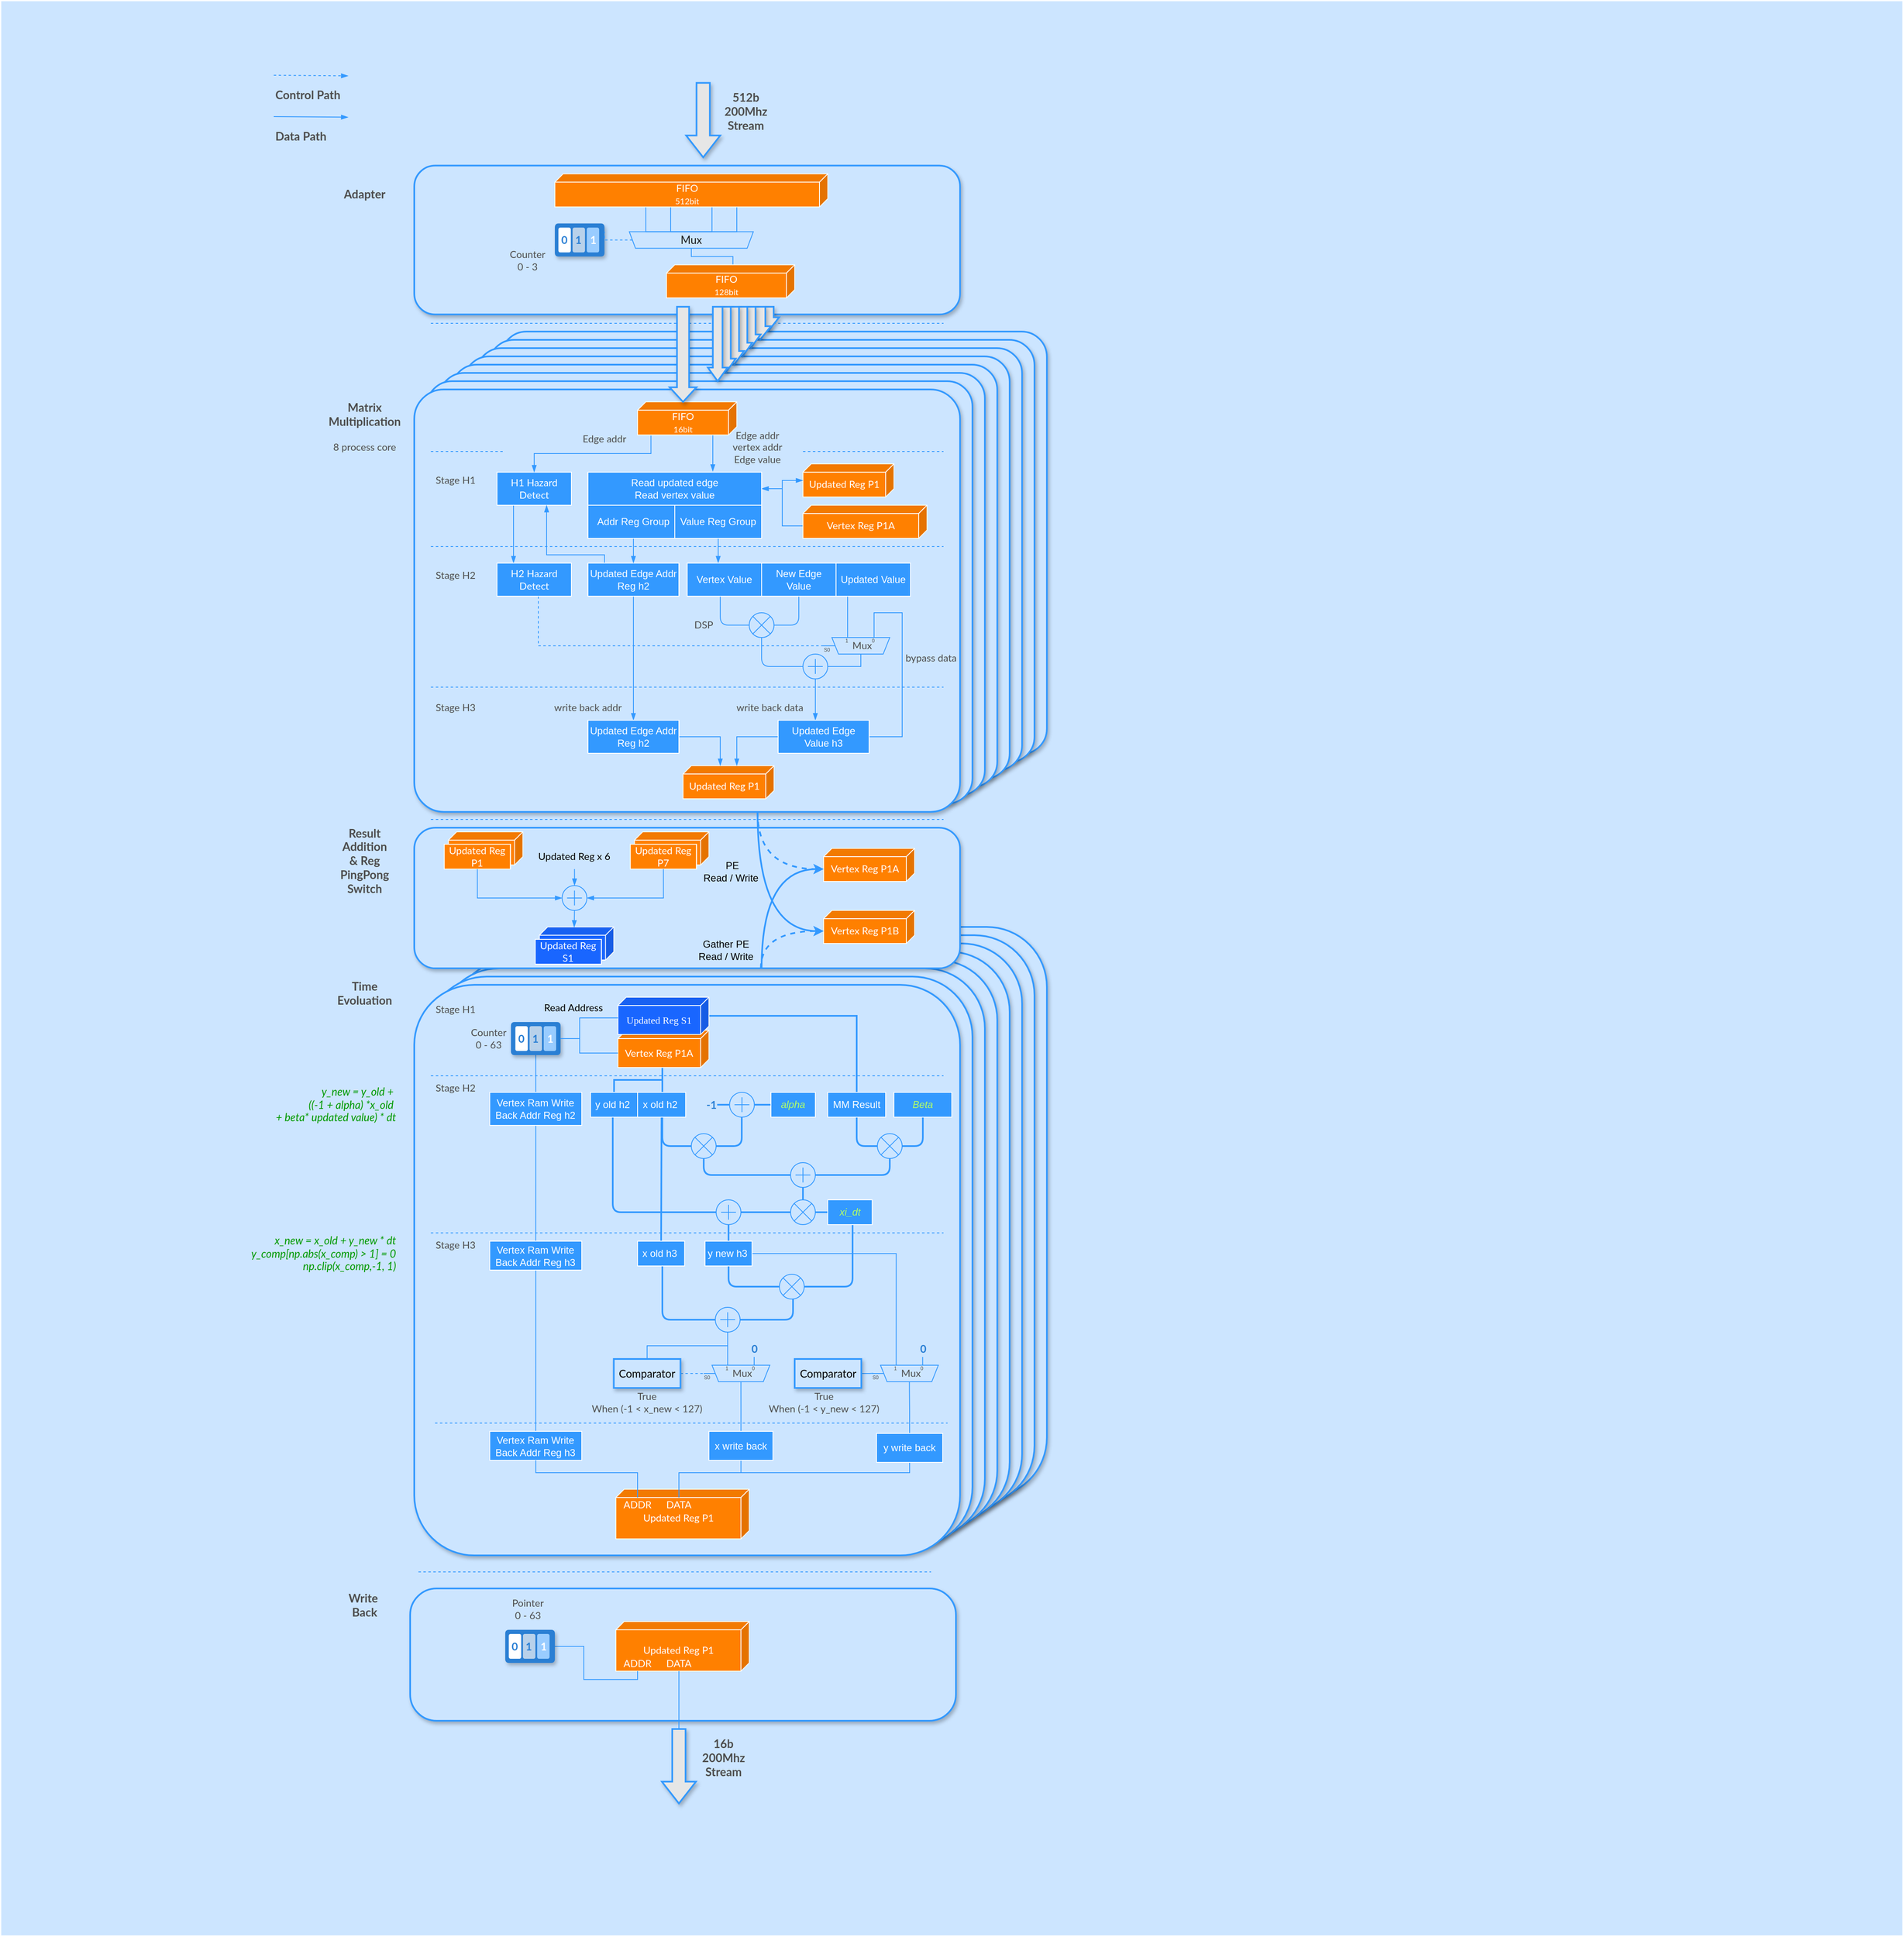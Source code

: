 <mxfile>
    <diagram id="Q709iS3c7fx8tOEJCsv3" name="第 1 页">
        <mxGraphModel dx="4393" dy="3697" grid="1" gridSize="10" guides="1" tooltips="1" connect="1" arrows="1" fold="1" page="1" pageScale="1" pageWidth="850" pageHeight="1100" math="0" shadow="0">
            <root>
                <mxCell id="0"/>
                <mxCell id="1" parent="0"/>
                <mxCell id="19" value="" style="rounded=0;whiteSpace=wrap;html=1;labelBackgroundColor=none;labelBorderColor=none;strokeColor=#FFFFFF;fontFamily=Lato;fontSource=https%3A%2F%2Ffonts.googleapis.com%2Fcss%3Ffamily%3DLato;fontColor=#FFFFFF;fillColor=#CCE5FF;movable=0;resizable=0;rotatable=0;deletable=0;editable=0;connectable=0;" parent="1" vertex="1">
                    <mxGeometry x="-460" y="-250" width="2300" height="2340" as="geometry"/>
                </mxCell>
                <mxCell id="288" value="&lt;div style=&quot;background-color:#222222;color:#f7f1ff&quot;&gt;&lt;pre style=&quot;font-size: 9.8pt;&quot;&gt;&lt;br&gt;&lt;/pre&gt;&lt;/div&gt;" style="rounded=1;whiteSpace=wrap;html=1;fillColor=#CCE5FF;arcSize=11;strokeColor=#3399FF;strokeWidth=2;shadow=1;glass=0;" parent="1" vertex="1">
                    <mxGeometry x="145" y="870" width="660" height="690" as="geometry"/>
                </mxCell>
                <mxCell id="287" value="&lt;div style=&quot;background-color:#222222;color:#f7f1ff&quot;&gt;&lt;pre style=&quot;font-size: 9.8pt;&quot;&gt;&lt;br&gt;&lt;/pre&gt;&lt;/div&gt;" style="rounded=1;whiteSpace=wrap;html=1;fillColor=#CCE5FF;arcSize=11;strokeColor=#3399FF;strokeWidth=2;shadow=1;glass=0;" parent="1" vertex="1">
                    <mxGeometry x="130" y="880" width="660" height="690" as="geometry"/>
                </mxCell>
                <mxCell id="286" value="&lt;div style=&quot;background-color:#222222;color:#f7f1ff&quot;&gt;&lt;pre style=&quot;font-size: 9.8pt;&quot;&gt;&lt;br&gt;&lt;/pre&gt;&lt;/div&gt;" style="rounded=1;whiteSpace=wrap;html=1;fillColor=#CCE5FF;arcSize=11;strokeColor=#3399FF;strokeWidth=2;shadow=1;glass=0;" parent="1" vertex="1">
                    <mxGeometry x="115" y="890" width="660" height="690" as="geometry"/>
                </mxCell>
                <mxCell id="285" value="&lt;div style=&quot;background-color:#222222;color:#f7f1ff&quot;&gt;&lt;pre style=&quot;font-size: 9.8pt;&quot;&gt;&lt;br&gt;&lt;/pre&gt;&lt;/div&gt;" style="rounded=1;whiteSpace=wrap;html=1;fillColor=#CCE5FF;arcSize=11;strokeColor=#3399FF;strokeWidth=2;shadow=1;glass=0;" parent="1" vertex="1">
                    <mxGeometry x="100" y="900" width="660" height="690" as="geometry"/>
                </mxCell>
                <mxCell id="282" value="&lt;div style=&quot;background-color:#222222;color:#f7f1ff&quot;&gt;&lt;pre style=&quot;font-size: 9.8pt;&quot;&gt;&lt;br&gt;&lt;/pre&gt;&lt;/div&gt;" style="rounded=1;whiteSpace=wrap;html=1;fillColor=#CCE5FF;arcSize=11;strokeColor=#3399FF;strokeWidth=2;shadow=1;glass=0;" parent="1" vertex="1">
                    <mxGeometry x="85" y="910" width="660" height="690" as="geometry"/>
                </mxCell>
                <mxCell id="281" value="&lt;div style=&quot;background-color:#222222;color:#f7f1ff&quot;&gt;&lt;pre style=&quot;font-size: 9.8pt;&quot;&gt;&lt;br&gt;&lt;/pre&gt;&lt;/div&gt;" style="rounded=1;whiteSpace=wrap;html=1;fillColor=#CCE5FF;arcSize=11;strokeColor=#3399FF;strokeWidth=2;shadow=1;glass=0;" parent="1" vertex="1">
                    <mxGeometry x="70" y="920" width="660" height="690" as="geometry"/>
                </mxCell>
                <mxCell id="280" value="&lt;div style=&quot;background-color:#222222;color:#f7f1ff&quot;&gt;&lt;pre style=&quot;font-size: 9.8pt;&quot;&gt;&lt;br&gt;&lt;/pre&gt;&lt;/div&gt;" style="rounded=1;whiteSpace=wrap;html=1;fillColor=#CCE5FF;arcSize=11;strokeColor=#3399FF;strokeWidth=2;shadow=1;glass=0;" parent="1" vertex="1">
                    <mxGeometry x="55" y="930" width="660" height="690" as="geometry"/>
                </mxCell>
                <mxCell id="278" value="" style="endArrow=none;html=1;rounded=0;dashed=1;strokeColor=#3399FF;fontFamily=Lato;fontSource=https%3A%2F%2Ffonts.googleapis.com%2Fcss%3Ffamily%3DLato;fontColor=#4D4D4D;" parent="1" edge="1">
                    <mxGeometry width="50" height="50" relative="1" as="geometry">
                        <mxPoint x="60" y="140" as="sourcePoint"/>
                        <mxPoint x="680" y="140" as="targetPoint"/>
                    </mxGeometry>
                </mxCell>
                <mxCell id="271" value="" style="rounded=1;whiteSpace=wrap;html=1;fillColor=#CCE5FF;arcSize=6;strokeColor=#3399FF;strokeWidth=2;shadow=1;glass=0;direction=east;flipH=0;flipV=1;" parent="1" vertex="1">
                    <mxGeometry x="145" y="150" width="660" height="510.83" as="geometry"/>
                </mxCell>
                <mxCell id="267" value="" style="rounded=1;whiteSpace=wrap;html=1;fillColor=#CCE5FF;arcSize=6;strokeColor=#3399FF;strokeWidth=2;shadow=1;glass=0;direction=east;flipH=0;flipV=1;" parent="1" vertex="1">
                    <mxGeometry x="130" y="160" width="660" height="510.83" as="geometry"/>
                </mxCell>
                <mxCell id="268" value="" style="rounded=1;whiteSpace=wrap;html=1;fillColor=#CCE5FF;arcSize=6;strokeColor=#3399FF;strokeWidth=2;shadow=1;glass=0;direction=east;flipH=0;flipV=1;" parent="1" vertex="1">
                    <mxGeometry x="115" y="170" width="660" height="510.83" as="geometry"/>
                </mxCell>
                <mxCell id="269" value="" style="rounded=1;whiteSpace=wrap;html=1;fillColor=#CCE5FF;arcSize=6;strokeColor=#3399FF;strokeWidth=2;shadow=1;glass=0;direction=east;flipH=0;flipV=1;" parent="1" vertex="1">
                    <mxGeometry x="100" y="180" width="660" height="510.83" as="geometry"/>
                </mxCell>
                <mxCell id="270" value="" style="rounded=1;whiteSpace=wrap;html=1;fillColor=#CCE5FF;arcSize=6;strokeColor=#3399FF;strokeWidth=2;shadow=1;glass=0;direction=east;flipH=0;flipV=1;" parent="1" vertex="1">
                    <mxGeometry x="85" y="190" width="660" height="510.83" as="geometry"/>
                </mxCell>
                <mxCell id="266" value="" style="rounded=1;whiteSpace=wrap;html=1;fillColor=#CCE5FF;arcSize=6;strokeColor=#3399FF;strokeWidth=2;shadow=1;glass=0;" parent="1" vertex="1">
                    <mxGeometry x="70" y="200" width="660" height="510.83" as="geometry"/>
                </mxCell>
                <mxCell id="113" value="" style="rounded=1;whiteSpace=wrap;html=1;fillColor=#CCE5FF;arcSize=6;strokeColor=#3399FF;strokeWidth=2;shadow=1;glass=0;" parent="1" vertex="1">
                    <mxGeometry x="55" y="210" width="660" height="510.83" as="geometry"/>
                </mxCell>
                <mxCell id="109" value="" style="rounded=1;whiteSpace=wrap;html=1;fillColor=#CCE5FF;arcSize=7;strokeColor=#3399FF;strokeWidth=2;shadow=1;glass=0;" parent="1" vertex="1">
                    <mxGeometry x="40" y="220" width="660" height="510.83" as="geometry"/>
                </mxCell>
                <mxCell id="14" style="edgeStyle=none;html=1;entryX=0.719;entryY=-0.023;entryDx=0;entryDy=0;fontFamily=Calibri;fontColor=#FFFFFF;rounded=0;strokeColor=#3399FF;entryPerimeter=0;endArrow=blockThin;endFill=1;" parent="1" target="17" edge="1">
                    <mxGeometry relative="1" as="geometry">
                        <mxPoint x="400" y="290" as="targetPoint"/>
                        <mxPoint x="401" y="270" as="sourcePoint"/>
                    </mxGeometry>
                </mxCell>
                <mxCell id="13" value="&lt;font data-font-src=&quot;https://fonts.googleapis.com/css?family=Lato&quot; face=&quot;Lato&quot;&gt;FIFO&lt;br&gt;&lt;font style=&quot;font-size: 10px;&quot;&gt;16bit&lt;/font&gt;&lt;/font&gt;" style="shape=cube;whiteSpace=wrap;html=1;boundedLbl=1;backgroundOutline=1;darkOpacity=0.05;darkOpacity2=0.1;labelBackgroundColor=none;labelBorderColor=none;strokeColor=#FFFFFF;fontFamily=Calibri;fontColor=#FFFFFF;fillColor=#FF8000;direction=east;size=10;flipV=0;flipH=1;" parent="1" vertex="1">
                    <mxGeometry x="310" y="235" width="120" height="40" as="geometry"/>
                </mxCell>
                <mxCell id="56" style="edgeStyle=orthogonalEdgeStyle;rounded=0;html=1;strokeColor=#3399FF;fontFamily=Lato;fontSource=https%3A%2F%2Ffonts.googleapis.com%2Fcss%3Ffamily%3DLato;fontColor=#4D4D4D;startArrow=none;startFill=0;endArrow=blockThin;endFill=1;" parent="1" source="15" target="55" edge="1">
                    <mxGeometry relative="1" as="geometry">
                        <Array as="points">
                            <mxPoint x="160" y="410"/>
                            <mxPoint x="160" y="410"/>
                        </Array>
                    </mxGeometry>
                </mxCell>
                <mxCell id="15" value="&lt;font data-font-src=&quot;https://fonts.googleapis.com/css?family=Lato&quot; face=&quot;Lato&quot;&gt;H1 Hazard Detect&lt;/font&gt;" style="rounded=0;whiteSpace=wrap;html=1;labelBackgroundColor=none;labelBorderColor=none;strokeColor=#FFFFFF;fontFamily=Calibri;fontColor=#FFFFFF;fillColor=#3399FF;" parent="1" vertex="1">
                    <mxGeometry x="140" y="320" width="90" height="40" as="geometry"/>
                </mxCell>
                <mxCell id="16" value="&lt;font data-font-src=&quot;https://fonts.googleapis.com/css?family=Lato&quot; face=&quot;Lato&quot;&gt;Updated Reg P1&lt;/font&gt;" style="shape=cube;whiteSpace=wrap;html=1;boundedLbl=1;backgroundOutline=1;darkOpacity=0.05;darkOpacity2=0.1;labelBackgroundColor=none;labelBorderColor=none;strokeColor=#FFFFFF;fontFamily=Calibri;fontColor=#FFFFFF;fillColor=#FF8000;direction=east;size=10;flipV=0;flipH=1;" parent="1" vertex="1">
                    <mxGeometry x="510" y="310" width="110" height="40" as="geometry"/>
                </mxCell>
                <mxCell id="26" style="edgeStyle=orthogonalEdgeStyle;rounded=0;html=1;entryX=1;entryY=0.5;entryDx=0;entryDy=0;entryPerimeter=0;strokeColor=#3399FF;fontFamily=Lato;fontSource=https%3A%2F%2Ffonts.googleapis.com%2Fcss%3Ffamily%3DLato;fontColor=#000000;endArrow=blockThin;endFill=1;startArrow=blockThin;startFill=1;" parent="1" source="17" target="16" edge="1">
                    <mxGeometry relative="1" as="geometry"/>
                </mxCell>
                <mxCell id="27" style="edgeStyle=orthogonalEdgeStyle;rounded=0;html=1;entryX=0;entryY=0;entryDx=110;entryDy=25;entryPerimeter=0;strokeColor=#3399FF;fontFamily=Lato;fontSource=https%3A%2F%2Ffonts.googleapis.com%2Fcss%3Ffamily%3DLato;fontColor=#000000;startArrow=blockThin;startFill=1;endArrow=blockThin;endFill=1;" parent="1" source="17" target="20" edge="1">
                    <mxGeometry relative="1" as="geometry"/>
                </mxCell>
                <mxCell id="17" value="&lt;span style=&quot;font-family: Helvetica;&quot;&gt;Read updated edge&lt;/span&gt;&lt;br style=&quot;border-color: var(--border-color); font-family: Helvetica;&quot;&gt;&lt;span style=&quot;font-family: Helvetica;&quot;&gt;Read vertex value&lt;/span&gt;" style="rounded=0;whiteSpace=wrap;html=1;labelBackgroundColor=none;labelBorderColor=none;strokeColor=#FFFFFF;fontFamily=Lato;fontSource=https%3A%2F%2Ffonts.googleapis.com%2Fcss%3Ffamily%3DLato;fontColor=#FFFFFF;fillColor=#3399FF;" parent="1" vertex="1">
                    <mxGeometry x="250" y="320" width="210" height="40" as="geometry"/>
                </mxCell>
                <mxCell id="20" value="&lt;font data-font-src=&quot;https://fonts.googleapis.com/css?family=Lato&quot; face=&quot;Lato&quot;&gt;Vertex Reg P1A&lt;/font&gt;" style="shape=cube;whiteSpace=wrap;html=1;boundedLbl=1;backgroundOutline=1;darkOpacity=0.05;darkOpacity2=0.1;labelBackgroundColor=none;labelBorderColor=none;strokeColor=#FFFFFF;fontFamily=Calibri;fontColor=#FFFFFF;fillColor=#FF8000;direction=east;size=10;flipV=0;flipH=1;" parent="1" vertex="1">
                    <mxGeometry x="510" y="360" width="150" height="40" as="geometry"/>
                </mxCell>
                <mxCell id="22" value="&lt;font color=&quot;#4d4d4d&quot;&gt;Edge addr&lt;/font&gt;" style="text;html=1;strokeColor=none;fillColor=none;align=center;verticalAlign=middle;whiteSpace=wrap;rounded=0;labelBackgroundColor=none;labelBorderColor=none;fontFamily=Lato;fontSource=https%3A%2F%2Ffonts.googleapis.com%2Fcss%3Ffamily%3DLato;fontColor=#FFFFFF;" parent="1" vertex="1">
                    <mxGeometry x="240" y="265" width="60" height="30" as="geometry"/>
                </mxCell>
                <mxCell id="24" value="" style="endArrow=blockThin;html=1;rounded=0;strokeColor=#3399FF;fontFamily=Lato;fontSource=https%3A%2F%2Ffonts.googleapis.com%2Fcss%3Ffamily%3DLato;fontColor=#000000;entryX=0.5;entryY=0;entryDx=0;entryDy=0;exitX=0.865;exitY=1.018;exitDx=0;exitDy=0;exitPerimeter=0;edgeStyle=orthogonalEdgeStyle;endFill=1;" parent="1" source="13" target="15" edge="1">
                    <mxGeometry width="50" height="50" relative="1" as="geometry">
                        <mxPoint x="380" y="280" as="sourcePoint"/>
                        <mxPoint x="390" y="300" as="targetPoint"/>
                    </mxGeometry>
                </mxCell>
                <mxCell id="25" value="&lt;font color=&quot;#4d4d4d&quot;&gt;Edge addr&lt;br&gt;vertex addr&lt;br&gt;Edge value&lt;/font&gt;" style="text;html=1;strokeColor=none;fillColor=none;align=center;verticalAlign=middle;whiteSpace=wrap;rounded=0;labelBackgroundColor=none;labelBorderColor=none;fontFamily=Lato;fontSource=https%3A%2F%2Ffonts.googleapis.com%2Fcss%3Ffamily%3DLato;fontColor=#FFFFFF;" parent="1" vertex="1">
                    <mxGeometry x="410" y="265" width="90" height="50" as="geometry"/>
                </mxCell>
                <mxCell id="28" value="&lt;font color=&quot;#4d4d4d&quot;&gt;Stage H1&lt;/font&gt;" style="text;html=1;strokeColor=none;fillColor=none;align=center;verticalAlign=middle;whiteSpace=wrap;rounded=0;labelBackgroundColor=none;labelBorderColor=none;fontFamily=Lato;fontSource=https%3A%2F%2Ffonts.googleapis.com%2Fcss%3Ffamily%3DLato;fontColor=#FFFFFF;" parent="1" vertex="1">
                    <mxGeometry x="60" y="315" width="60" height="30" as="geometry"/>
                </mxCell>
                <mxCell id="30" value="" style="endArrow=none;html=1;rounded=0;dashed=1;strokeColor=#3399FF;fontFamily=Lato;fontSource=https%3A%2F%2Ffonts.googleapis.com%2Fcss%3Ffamily%3DLato;fontColor=#4D4D4D;" parent="1" edge="1">
                    <mxGeometry width="50" height="50" relative="1" as="geometry">
                        <mxPoint x="510" y="295" as="sourcePoint"/>
                        <mxPoint x="680" y="295" as="targetPoint"/>
                    </mxGeometry>
                </mxCell>
                <mxCell id="31" value="" style="endArrow=none;html=1;rounded=0;dashed=1;strokeColor=#3399FF;fontFamily=Lato;fontSource=https%3A%2F%2Ffonts.googleapis.com%2Fcss%3Ffamily%3DLato;fontColor=#4D4D4D;" parent="1" edge="1">
                    <mxGeometry width="50" height="50" relative="1" as="geometry">
                        <mxPoint x="60" y="295" as="sourcePoint"/>
                        <mxPoint x="150" y="295" as="targetPoint"/>
                    </mxGeometry>
                </mxCell>
                <mxCell id="32" value="" style="endArrow=none;html=1;rounded=0;dashed=1;strokeColor=#3399FF;fontFamily=Lato;fontSource=https%3A%2F%2Ffonts.googleapis.com%2Fcss%3Ffamily%3DLato;fontColor=#4D4D4D;" parent="1" edge="1">
                    <mxGeometry width="50" height="50" relative="1" as="geometry">
                        <mxPoint x="60" y="580" as="sourcePoint"/>
                        <mxPoint x="680" y="580" as="targetPoint"/>
                    </mxGeometry>
                </mxCell>
                <mxCell id="33" value="&lt;font color=&quot;#4d4d4d&quot;&gt;Stage H2&lt;/font&gt;" style="text;html=1;strokeColor=none;fillColor=none;align=center;verticalAlign=middle;whiteSpace=wrap;rounded=0;labelBackgroundColor=none;labelBorderColor=none;fontFamily=Lato;fontSource=https%3A%2F%2Ffonts.googleapis.com%2Fcss%3Ffamily%3DLato;fontColor=#FFFFFF;" parent="1" vertex="1">
                    <mxGeometry x="60" y="430" width="60" height="30" as="geometry"/>
                </mxCell>
                <mxCell id="37" value="" style="edgeStyle=orthogonalEdgeStyle;rounded=0;html=1;strokeColor=#3399FF;fontFamily=Lato;fontSource=https%3A%2F%2Ffonts.googleapis.com%2Fcss%3Ffamily%3DLato;fontColor=#4D4D4D;startArrow=none;startFill=0;endArrow=blockThin;endFill=1;" parent="1" source="35" target="15" edge="1">
                    <mxGeometry relative="1" as="geometry">
                        <Array as="points">
                            <mxPoint x="270" y="420"/>
                            <mxPoint x="200" y="420"/>
                        </Array>
                    </mxGeometry>
                </mxCell>
                <mxCell id="82" style="edgeStyle=orthogonalEdgeStyle;rounded=0;html=1;strokeColor=#3399FF;fontFamily=Lato;fontSource=https%3A%2F%2Ffonts.googleapis.com%2Fcss%3Ffamily%3DLato;fontColor=#4D4D4D;startArrow=none;startFill=0;endArrow=blockThin;endFill=1;" parent="1" source="35" target="81" edge="1">
                    <mxGeometry relative="1" as="geometry"/>
                </mxCell>
                <mxCell id="35" value="&lt;span style=&quot;font-family: Helvetica;&quot;&gt;Updated Edge Addr Reg h2&lt;/span&gt;" style="rounded=0;whiteSpace=wrap;html=1;labelBackgroundColor=none;labelBorderColor=none;strokeColor=#FFFFFF;fontFamily=Lato;fontSource=https%3A%2F%2Ffonts.googleapis.com%2Fcss%3Ffamily%3DLato;fontColor=#FFFFFF;fillColor=#3399FF;" parent="1" vertex="1">
                    <mxGeometry x="250" y="430" width="110" height="40" as="geometry"/>
                </mxCell>
                <mxCell id="40" style="edgeStyle=orthogonalEdgeStyle;rounded=0;html=1;entryX=0.5;entryY=0;entryDx=0;entryDy=0;strokeColor=#3399FF;fontFamily=Lato;fontSource=https%3A%2F%2Ffonts.googleapis.com%2Fcss%3Ffamily%3DLato;fontColor=#4D4D4D;startArrow=none;startFill=0;endArrow=blockThin;endFill=1;" parent="1" source="39" target="35" edge="1">
                    <mxGeometry relative="1" as="geometry"/>
                </mxCell>
                <mxCell id="39" value="&lt;font face=&quot;Helvetica&quot;&gt;Addr Reg Group&lt;/font&gt;" style="rounded=0;whiteSpace=wrap;html=1;labelBackgroundColor=none;labelBorderColor=none;strokeColor=#FFFFFF;fontFamily=Lato;fontSource=https%3A%2F%2Ffonts.googleapis.com%2Fcss%3Ffamily%3DLato;fontColor=#FFFFFF;fillColor=#3399FF;" parent="1" vertex="1">
                    <mxGeometry x="250" y="360" width="110" height="40" as="geometry"/>
                </mxCell>
                <mxCell id="74" style="edgeStyle=orthogonalEdgeStyle;rounded=0;html=1;strokeColor=#3399FF;fontFamily=Lato;fontSource=https%3A%2F%2Ffonts.googleapis.com%2Fcss%3Ffamily%3DLato;fontColor=#4D4D4D;startArrow=none;startFill=0;endArrow=blockThin;endFill=1;" parent="1" source="42" target="51" edge="1">
                    <mxGeometry relative="1" as="geometry">
                        <Array as="points">
                            <mxPoint x="408" y="400"/>
                            <mxPoint x="408" y="400"/>
                        </Array>
                    </mxGeometry>
                </mxCell>
                <mxCell id="42" value="&lt;font face=&quot;Helvetica&quot;&gt;Value Reg Group&lt;/font&gt;" style="rounded=0;whiteSpace=wrap;html=1;labelBackgroundColor=none;labelBorderColor=none;strokeColor=#FFFFFF;fontFamily=Lato;fontSource=https%3A%2F%2Ffonts.googleapis.com%2Fcss%3Ffamily%3DLato;fontColor=#FFFFFF;fillColor=#3399FF;" parent="1" vertex="1">
                    <mxGeometry x="355" y="360" width="105" height="40" as="geometry"/>
                </mxCell>
                <mxCell id="43" value="&amp;nbsp; &amp;nbsp; Mux" style="shadow=0;dashed=0;align=center;html=1;strokeWidth=1;shape=mxgraph.electrical.abstract.mux2;labelBackgroundColor=none;labelBorderColor=none;strokeColor=#3399FF;fontFamily=Lato;fontSource=https%3A%2F%2Ffonts.googleapis.com%2Fcss%3Ffamily%3DLato;fontColor=#4D4D4D;fillColor=#CCE5FF;direction=south;" parent="1" vertex="1">
                    <mxGeometry x="535" y="510" width="80" height="40" as="geometry"/>
                </mxCell>
                <mxCell id="67" style="edgeStyle=orthogonalEdgeStyle;rounded=1;html=1;entryX=0;entryY=0.5;entryDx=0;entryDy=0;entryPerimeter=0;strokeColor=#3399FF;fontFamily=Lato;fontSource=https%3A%2F%2Ffonts.googleapis.com%2Fcss%3Ffamily%3DLato;fontColor=#4D4D4D;startArrow=none;startFill=0;endArrow=none;endFill=0;" parent="1" source="49" target="66" edge="1">
                    <mxGeometry relative="1" as="geometry">
                        <Array as="points">
                            <mxPoint x="460" y="555"/>
                        </Array>
                    </mxGeometry>
                </mxCell>
                <mxCell id="49" value="" style="verticalLabelPosition=bottom;shadow=0;dashed=0;align=center;html=1;verticalAlign=top;shape=mxgraph.electrical.abstract.multiplier;labelBackgroundColor=none;labelBorderColor=none;strokeColor=#3399FF;fontFamily=Lato;fontSource=https%3A%2F%2Ffonts.googleapis.com%2Fcss%3Ffamily%3DLato;fontColor=#4D4D4D;fillColor=#CCE5FF;" parent="1" vertex="1">
                    <mxGeometry x="445" y="490" width="30" height="30" as="geometry"/>
                </mxCell>
                <mxCell id="59" style="edgeStyle=orthogonalEdgeStyle;rounded=0;html=1;entryX=0.25;entryY=1;entryDx=10;entryDy=0;entryPerimeter=0;strokeColor=#3399FF;fontFamily=Lato;fontSource=https%3A%2F%2Ffonts.googleapis.com%2Fcss%3Ffamily%3DLato;fontColor=#4D4D4D;startArrow=none;startFill=0;endArrow=none;endFill=0;dashed=1;" parent="1" source="55" target="43" edge="1">
                    <mxGeometry relative="1" as="geometry">
                        <Array as="points">
                            <mxPoint x="190" y="530"/>
                        </Array>
                    </mxGeometry>
                </mxCell>
                <mxCell id="55" value="&lt;font data-font-src=&quot;https://fonts.googleapis.com/css?family=Lato&quot; face=&quot;Lato&quot;&gt;H2 Hazard Detect&lt;/font&gt;" style="rounded=0;whiteSpace=wrap;html=1;labelBackgroundColor=none;labelBorderColor=none;strokeColor=#FFFFFF;fontFamily=Calibri;fontColor=#FFFFFF;fillColor=#3399FF;" parent="1" vertex="1">
                    <mxGeometry x="140" y="430" width="90" height="40" as="geometry"/>
                </mxCell>
                <mxCell id="64" style="edgeStyle=orthogonalEdgeStyle;rounded=1;html=1;entryX=0;entryY=0.5;entryDx=0;entryDy=0;entryPerimeter=0;strokeColor=#3399FF;fontFamily=Lato;fontSource=https%3A%2F%2Ffonts.googleapis.com%2Fcss%3Ffamily%3DLato;fontColor=#4D4D4D;startArrow=none;startFill=0;endArrow=none;endFill=0;" parent="1" source="51" target="49" edge="1">
                    <mxGeometry relative="1" as="geometry">
                        <Array as="points">
                            <mxPoint x="410" y="505"/>
                        </Array>
                    </mxGeometry>
                </mxCell>
                <mxCell id="51" value="&lt;font face=&quot;Helvetica&quot;&gt;Vertex Value&lt;/font&gt;" style="rounded=0;whiteSpace=wrap;html=1;labelBackgroundColor=none;labelBorderColor=none;strokeColor=#FFFFFF;fontFamily=Lato;fontSource=https%3A%2F%2Ffonts.googleapis.com%2Fcss%3Ffamily%3DLato;fontColor=#FFFFFF;fillColor=#3399FF;" parent="1" vertex="1">
                    <mxGeometry x="370" y="430" width="90" height="40" as="geometry"/>
                </mxCell>
                <mxCell id="69" style="edgeStyle=orthogonalEdgeStyle;rounded=1;html=1;entryX=1;entryY=0.5;entryDx=0;entryDy=0;entryPerimeter=0;strokeColor=#3399FF;fontFamily=Lato;fontSource=https%3A%2F%2Ffonts.googleapis.com%2Fcss%3Ffamily%3DLato;fontColor=#4D4D4D;startArrow=none;startFill=0;endArrow=none;endFill=0;" parent="1" source="52" target="49" edge="1">
                    <mxGeometry relative="1" as="geometry"/>
                </mxCell>
                <mxCell id="52" value="&lt;font face=&quot;Helvetica&quot;&gt;New Edge Value&lt;/font&gt;" style="rounded=0;whiteSpace=wrap;html=1;labelBackgroundColor=none;labelBorderColor=none;strokeColor=#FFFFFF;fontFamily=Lato;fontSource=https%3A%2F%2Ffonts.googleapis.com%2Fcss%3Ffamily%3DLato;fontColor=#FFFFFF;fillColor=#3399FF;" parent="1" vertex="1">
                    <mxGeometry x="460" y="430" width="90" height="40" as="geometry"/>
                </mxCell>
                <mxCell id="71" style="edgeStyle=orthogonalEdgeStyle;rounded=0;html=1;entryX=0;entryY=0.6;entryDx=0;entryDy=3;entryPerimeter=0;strokeColor=#3399FF;fontFamily=Lato;fontSource=https%3A%2F%2Ffonts.googleapis.com%2Fcss%3Ffamily%3DLato;fontColor=#4D4D4D;startArrow=none;startFill=0;endArrow=none;endFill=0;" parent="1" source="62" target="43" edge="1">
                    <mxGeometry relative="1" as="geometry">
                        <Array as="points">
                            <mxPoint x="564" y="480"/>
                            <mxPoint x="564" y="480"/>
                        </Array>
                    </mxGeometry>
                </mxCell>
                <mxCell id="62" value="&lt;font face=&quot;Helvetica&quot;&gt;Updated Value&lt;/font&gt;" style="rounded=0;whiteSpace=wrap;html=1;labelBackgroundColor=none;labelBorderColor=none;strokeColor=#FFFFFF;fontFamily=Lato;fontSource=https%3A%2F%2Ffonts.googleapis.com%2Fcss%3Ffamily%3DLato;fontColor=#FFFFFF;fillColor=#3399FF;" parent="1" vertex="1">
                    <mxGeometry x="550" y="430" width="90" height="40" as="geometry"/>
                </mxCell>
                <mxCell id="73" style="edgeStyle=orthogonalEdgeStyle;rounded=0;html=1;strokeColor=#3399FF;fontFamily=Lato;fontSource=https%3A%2F%2Ffonts.googleapis.com%2Fcss%3Ffamily%3DLato;fontColor=#4D4D4D;startArrow=none;startFill=0;endArrow=none;endFill=0;" parent="1" source="66" edge="1">
                    <mxGeometry relative="1" as="geometry">
                        <mxPoint x="580" y="550" as="targetPoint"/>
                        <Array as="points">
                            <mxPoint x="580" y="555"/>
                        </Array>
                    </mxGeometry>
                </mxCell>
                <mxCell id="90" style="edgeStyle=orthogonalEdgeStyle;rounded=0;html=1;entryX=0.409;entryY=0;entryDx=0;entryDy=0;entryPerimeter=0;strokeColor=#3399FF;fontFamily=Lato;fontSource=https%3A%2F%2Ffonts.googleapis.com%2Fcss%3Ffamily%3DLato;fontColor=#4D4D4D;startArrow=none;startFill=0;endArrow=blockThin;endFill=1;" parent="1" source="66" target="85" edge="1">
                    <mxGeometry relative="1" as="geometry"/>
                </mxCell>
                <mxCell id="66" value="" style="verticalLabelPosition=bottom;shadow=0;dashed=0;align=center;html=1;verticalAlign=top;shape=mxgraph.electrical.abstract.summation_point;labelBackgroundColor=none;labelBorderColor=none;strokeColor=#3399FF;fontFamily=Lato;fontSource=https%3A%2F%2Ffonts.googleapis.com%2Fcss%3Ffamily%3DLato;fontColor=#4D4D4D;fillColor=#CCE5FF;" parent="1" vertex="1">
                    <mxGeometry x="510" y="540" width="30" height="30" as="geometry"/>
                </mxCell>
                <mxCell id="75" value="" style="endArrow=none;html=1;rounded=0;dashed=1;strokeColor=#3399FF;fontFamily=Lato;fontSource=https%3A%2F%2Ffonts.googleapis.com%2Fcss%3Ffamily%3DLato;fontColor=#4D4D4D;" parent="1" edge="1">
                    <mxGeometry width="50" height="50" relative="1" as="geometry">
                        <mxPoint x="60" y="410" as="sourcePoint"/>
                        <mxPoint x="680" y="410" as="targetPoint"/>
                    </mxGeometry>
                </mxCell>
                <mxCell id="76" value="&lt;font data-font-src=&quot;https://fonts.googleapis.com/css?family=Lato&quot; face=&quot;Lato&quot;&gt;Updated Reg P1&lt;/font&gt;" style="shape=cube;whiteSpace=wrap;html=1;boundedLbl=1;backgroundOutline=1;darkOpacity=0.05;darkOpacity2=0.1;labelBackgroundColor=none;labelBorderColor=none;strokeColor=#FFFFFF;fontFamily=Calibri;fontColor=#FFFFFF;fillColor=#FF8000;direction=east;size=10;flipV=0;flipH=1;" parent="1" vertex="1">
                    <mxGeometry x="365" y="675" width="110" height="40" as="geometry"/>
                </mxCell>
                <mxCell id="78" value="&lt;font color=&quot;#4d4d4d&quot;&gt;Stage H3&lt;/font&gt;" style="text;html=1;strokeColor=none;fillColor=none;align=center;verticalAlign=middle;whiteSpace=wrap;rounded=0;labelBackgroundColor=none;labelBorderColor=none;fontFamily=Lato;fontSource=https%3A%2F%2Ffonts.googleapis.com%2Fcss%3Ffamily%3DLato;fontColor=#FFFFFF;" parent="1" vertex="1">
                    <mxGeometry x="60" y="590" width="60" height="30" as="geometry"/>
                </mxCell>
                <mxCell id="79" value="&lt;font color=&quot;#4d4d4d&quot;&gt;DSP&lt;/font&gt;" style="text;html=1;strokeColor=none;fillColor=none;align=center;verticalAlign=middle;whiteSpace=wrap;rounded=0;labelBackgroundColor=none;labelBorderColor=none;fontFamily=Lato;fontSource=https%3A%2F%2Ffonts.googleapis.com%2Fcss%3Ffamily%3DLato;fontColor=#FFFFFF;" parent="1" vertex="1">
                    <mxGeometry x="375" y="495" width="30" height="20" as="geometry"/>
                </mxCell>
                <mxCell id="80" value="&lt;font color=&quot;#4d4d4d&quot;&gt;write back data&lt;/font&gt;" style="text;html=1;strokeColor=none;fillColor=none;align=center;verticalAlign=middle;whiteSpace=wrap;rounded=0;labelBackgroundColor=none;labelBorderColor=none;fontFamily=Lato;fontSource=https%3A%2F%2Ffonts.googleapis.com%2Fcss%3Ffamily%3DLato;fontColor=#FFFFFF;" parent="1" vertex="1">
                    <mxGeometry x="420" y="590" width="100" height="30" as="geometry"/>
                </mxCell>
                <mxCell id="91" style="edgeStyle=orthogonalEdgeStyle;rounded=0;html=1;strokeColor=#3399FF;fontFamily=Lato;fontSource=https%3A%2F%2Ffonts.googleapis.com%2Fcss%3Ffamily%3DLato;fontColor=#4D4D4D;startArrow=none;startFill=0;endArrow=blockThin;endFill=1;" parent="1" source="81" target="76" edge="1">
                    <mxGeometry relative="1" as="geometry">
                        <Array as="points">
                            <mxPoint x="410" y="640"/>
                        </Array>
                    </mxGeometry>
                </mxCell>
                <mxCell id="81" value="&lt;span style=&quot;font-family: Helvetica;&quot;&gt;Updated Edge Addr Reg h2&lt;/span&gt;" style="rounded=0;whiteSpace=wrap;html=1;labelBackgroundColor=none;labelBorderColor=none;strokeColor=#FFFFFF;fontFamily=Lato;fontSource=https%3A%2F%2Ffonts.googleapis.com%2Fcss%3Ffamily%3DLato;fontColor=#FFFFFF;fillColor=#3399FF;" parent="1" vertex="1">
                    <mxGeometry x="250" y="620" width="110" height="40" as="geometry"/>
                </mxCell>
                <mxCell id="84" value="&lt;font color=&quot;#4d4d4d&quot;&gt;write back addr&lt;/font&gt;" style="text;html=1;strokeColor=none;fillColor=none;align=center;verticalAlign=middle;whiteSpace=wrap;rounded=0;labelBackgroundColor=none;labelBorderColor=none;fontFamily=Lato;fontSource=https%3A%2F%2Ffonts.googleapis.com%2Fcss%3Ffamily%3DLato;fontColor=#FFFFFF;" parent="1" vertex="1">
                    <mxGeometry x="200" y="590" width="100" height="30" as="geometry"/>
                </mxCell>
                <mxCell id="87" style="edgeStyle=orthogonalEdgeStyle;rounded=0;html=1;strokeColor=#3399FF;fontFamily=Lato;fontSource=https%3A%2F%2Ffonts.googleapis.com%2Fcss%3Ffamily%3DLato;fontColor=#4D4D4D;startArrow=none;startFill=0;endArrow=blockThin;endFill=1;" parent="1" source="85" target="76" edge="1">
                    <mxGeometry relative="1" as="geometry">
                        <Array as="points">
                            <mxPoint x="430" y="640"/>
                        </Array>
                    </mxGeometry>
                </mxCell>
                <mxCell id="88" style="edgeStyle=orthogonalEdgeStyle;rounded=0;html=1;entryX=0;entryY=0.2;entryDx=0;entryDy=3;entryPerimeter=0;strokeColor=#3399FF;fontFamily=Lato;fontSource=https%3A%2F%2Ffonts.googleapis.com%2Fcss%3Ffamily%3DLato;fontColor=#4D4D4D;startArrow=none;startFill=0;endArrow=none;endFill=0;" parent="1" source="85" target="43" edge="1">
                    <mxGeometry relative="1" as="geometry">
                        <Array as="points">
                            <mxPoint x="630" y="640"/>
                            <mxPoint x="630" y="490"/>
                            <mxPoint x="596" y="490"/>
                        </Array>
                    </mxGeometry>
                </mxCell>
                <mxCell id="85" value="&lt;span style=&quot;font-family: Helvetica;&quot;&gt;Updated Edge Value h3&lt;/span&gt;" style="rounded=0;whiteSpace=wrap;html=1;labelBackgroundColor=none;labelBorderColor=none;strokeColor=#FFFFFF;fontFamily=Lato;fontSource=https%3A%2F%2Ffonts.googleapis.com%2Fcss%3Ffamily%3DLato;fontColor=#FFFFFF;fillColor=#3399FF;" parent="1" vertex="1">
                    <mxGeometry x="480" y="620" width="110" height="40" as="geometry"/>
                </mxCell>
                <mxCell id="89" value="&lt;font color=&quot;#4d4d4d&quot;&gt;bypass data&lt;/font&gt;" style="text;html=1;strokeColor=none;fillColor=none;align=center;verticalAlign=middle;whiteSpace=wrap;rounded=0;labelBackgroundColor=none;labelBorderColor=none;fontFamily=Lato;fontSource=https%3A%2F%2Ffonts.googleapis.com%2Fcss%3Ffamily%3DLato;fontColor=#FFFFFF;" parent="1" vertex="1">
                    <mxGeometry x="615" y="530" width="100" height="30" as="geometry"/>
                </mxCell>
                <mxCell id="104" value="&lt;font style=&quot;font-size: 14px;&quot; color=&quot;#4d4d4d&quot;&gt;&lt;b&gt;Matrix&lt;br&gt;Multiplication&lt;/b&gt;&lt;/font&gt;" style="text;html=1;strokeColor=none;fillColor=none;align=center;verticalAlign=middle;whiteSpace=wrap;rounded=0;labelBackgroundColor=none;labelBorderColor=none;fontFamily=Lato;fontSource=https%3A%2F%2Ffonts.googleapis.com%2Fcss%3Ffamily%3DLato;fontColor=#FFFFFF;" parent="1" vertex="1">
                    <mxGeometry x="-50" y="235" width="60" height="30" as="geometry"/>
                </mxCell>
                <mxCell id="106" value="&lt;font style=&quot;font-size: 14px;&quot; color=&quot;#4d4d4d&quot;&gt;&lt;b&gt;Time&lt;br&gt;Evoluation&lt;/b&gt;&lt;br&gt;&lt;/font&gt;" style="text;html=1;strokeColor=none;fillColor=none;align=center;verticalAlign=middle;whiteSpace=wrap;rounded=0;labelBackgroundColor=none;labelBorderColor=none;fontFamily=Lato;fontSource=https%3A%2F%2Ffonts.googleapis.com%2Fcss%3Ffamily%3DLato;fontColor=#FFFFFF;" parent="1" vertex="1">
                    <mxGeometry x="-50" y="940" width="60" height="20" as="geometry"/>
                </mxCell>
                <mxCell id="107" value="" style="endArrow=none;html=1;rounded=0;dashed=1;strokeColor=#3399FF;fontFamily=Lato;fontSource=https%3A%2F%2Ffonts.googleapis.com%2Fcss%3Ffamily%3DLato;fontColor=#4D4D4D;" parent="1" edge="1">
                    <mxGeometry width="50" height="50" relative="1" as="geometry">
                        <mxPoint x="60" y="740" as="sourcePoint"/>
                        <mxPoint x="680" y="740" as="targetPoint"/>
                    </mxGeometry>
                </mxCell>
                <mxCell id="114" value="&lt;font color=&quot;#4d4d4d&quot;&gt;8 process core&lt;/font&gt;" style="text;html=1;strokeColor=none;fillColor=none;align=center;verticalAlign=middle;whiteSpace=wrap;rounded=0;labelBackgroundColor=none;labelBorderColor=none;fontFamily=Lato;fontSource=https%3A%2F%2Ffonts.googleapis.com%2Fcss%3Ffamily%3DLato;fontColor=#FFFFFF;" parent="1" vertex="1">
                    <mxGeometry x="-60" y="275" width="80" height="30" as="geometry"/>
                </mxCell>
                <mxCell id="119" value="&lt;div style=&quot;background-color:#222222;color:#f7f1ff&quot;&gt;&lt;pre style=&quot;font-size: 9.8pt;&quot;&gt;&lt;br&gt;&lt;/pre&gt;&lt;/div&gt;" style="rounded=1;whiteSpace=wrap;html=1;fillColor=#CCE5FF;arcSize=11;strokeColor=#3399FF;strokeWidth=2;shadow=1;glass=0;" parent="1" vertex="1">
                    <mxGeometry x="40" y="940" width="660" height="690" as="geometry"/>
                </mxCell>
                <mxCell id="124" value="&lt;font color=&quot;#4d4d4d&quot;&gt;&lt;span style=&quot;font-size: 14px;&quot;&gt;&lt;b&gt;Adapter&lt;/b&gt;&lt;/span&gt;&lt;/font&gt;" style="text;html=1;strokeColor=none;fillColor=none;align=center;verticalAlign=middle;whiteSpace=wrap;rounded=0;labelBackgroundColor=none;labelBorderColor=none;fontFamily=Lato;fontSource=https%3A%2F%2Ffonts.googleapis.com%2Fcss%3Ffamily%3DLato;fontColor=#FFFFFF;" parent="1" vertex="1">
                    <mxGeometry x="-50" y="-30.74" width="60" height="30" as="geometry"/>
                </mxCell>
                <mxCell id="125" value="" style="rounded=1;whiteSpace=wrap;html=1;fillColor=#CCE5FF;arcSize=14;strokeColor=#3399FF;strokeWidth=2;shadow=1;glass=0;" parent="1" vertex="1">
                    <mxGeometry x="40" y="-50.74" width="660" height="180" as="geometry"/>
                </mxCell>
                <mxCell id="252" style="edgeStyle=orthogonalEdgeStyle;rounded=0;html=1;entryX=0.5;entryY=0;entryDx=0;entryDy=0;strokeColor=#3399FF;endArrow=none;endFill=0;" parent="1" source="128" target="136" edge="1">
                    <mxGeometry relative="1" as="geometry">
                        <Array as="points">
                            <mxPoint x="320" y="29.26"/>
                        </Array>
                    </mxGeometry>
                </mxCell>
                <mxCell id="253" style="edgeStyle=orthogonalEdgeStyle;rounded=0;html=1;entryX=0.5;entryY=0;entryDx=0;entryDy=0;strokeColor=#3399FF;endArrow=none;endFill=0;" parent="1" source="128" target="136" edge="1">
                    <mxGeometry relative="1" as="geometry">
                        <Array as="points">
                            <mxPoint x="350" y="29.26"/>
                        </Array>
                    </mxGeometry>
                </mxCell>
                <mxCell id="255" style="edgeStyle=orthogonalEdgeStyle;rounded=0;html=1;entryX=0.5;entryY=0;entryDx=0;entryDy=0;strokeColor=#3399FF;endArrow=none;endFill=0;" parent="1" source="128" target="136" edge="1">
                    <mxGeometry relative="1" as="geometry">
                        <Array as="points">
                            <mxPoint x="400" y="29.26"/>
                        </Array>
                    </mxGeometry>
                </mxCell>
                <mxCell id="257" style="edgeStyle=orthogonalEdgeStyle;rounded=0;html=1;entryX=0.5;entryY=0;entryDx=0;entryDy=0;strokeColor=#3399FF;endArrow=none;endFill=0;" parent="1" source="128" target="136" edge="1">
                    <mxGeometry relative="1" as="geometry">
                        <Array as="points">
                            <mxPoint x="430" y="29.26"/>
                        </Array>
                    </mxGeometry>
                </mxCell>
                <mxCell id="128" value="&lt;font data-font-src=&quot;https://fonts.googleapis.com/css?family=Lato&quot; face=&quot;Lato&quot;&gt;FIFO &lt;br&gt;&lt;font style=&quot;font-size: 10px;&quot;&gt;512bit&lt;/font&gt;&lt;/font&gt;" style="shape=cube;whiteSpace=wrap;html=1;boundedLbl=1;backgroundOutline=1;darkOpacity=0.05;darkOpacity2=0.1;labelBackgroundColor=none;labelBorderColor=none;strokeColor=#FFFFFF;fontFamily=Calibri;fontColor=#FFFFFF;fillColor=#FF8000;direction=east;size=10;flipV=0;flipH=1;" parent="1" vertex="1">
                    <mxGeometry x="210" y="-40.74" width="330" height="40" as="geometry"/>
                </mxCell>
                <mxCell id="132" value="" style="html=1;shadow=1;align=center;verticalAlign=middle;shape=mxgraph.arrows2.arrow;dy=0.55;dx=17.68;direction=south;notch=0;glass=0;strokeColor=#3399FF;strokeWidth=2;fontSize=10;fontColor=#1A1A1A;fillColor=#E6E6E6;" parent="1" vertex="1">
                    <mxGeometry x="348.75" y="120" width="32.5" height="115" as="geometry"/>
                </mxCell>
                <mxCell id="133" value="&lt;font color=&quot;#4d4d4d&quot;&gt;&lt;span style=&quot;font-size: 14px;&quot;&gt;&lt;b&gt;512b&lt;br&gt;200Mhz&lt;br&gt;Stream&lt;br&gt;&lt;/b&gt;&lt;/span&gt;&lt;/font&gt;" style="text;html=1;strokeColor=none;fillColor=none;align=center;verticalAlign=middle;whiteSpace=wrap;rounded=0;labelBackgroundColor=none;labelBorderColor=none;fontFamily=Lato;fontSource=https%3A%2F%2Ffonts.googleapis.com%2Fcss%3Ffamily%3DLato;fontColor=#FFFFFF;" parent="1" vertex="1">
                    <mxGeometry x="411.25" y="-140.74" width="60" height="50" as="geometry"/>
                </mxCell>
                <mxCell id="258" style="edgeStyle=orthogonalEdgeStyle;rounded=0;html=1;entryX=0.482;entryY=0;entryDx=0;entryDy=0;entryPerimeter=0;strokeColor=#3399FF;endArrow=none;endFill=0;" parent="1" source="136" target="250" edge="1">
                    <mxGeometry relative="1" as="geometry"/>
                </mxCell>
                <mxCell id="136" value="&lt;font data-font-src=&quot;https://fonts.googleapis.com/css?family=Lato&quot; face=&quot;Lato&quot; style=&quot;font-size: 13px;&quot;&gt;Mux&lt;/font&gt;" style="shape=trapezoid;perimeter=trapezoidPerimeter;html=1;fixedSize=1;shadow=0;glass=0;strokeColor=#3399FF;strokeWidth=1;fontSize=10;fontColor=#1A1A1A;fillColor=none;rotation=0;size=7.5;verticalAlign=middle;whiteSpace=wrap;flipV=1;" parent="1" vertex="1">
                    <mxGeometry x="300" y="29.26" width="150" height="20" as="geometry"/>
                </mxCell>
                <mxCell id="149" value="" style="group" parent="1" vertex="1" connectable="0">
                    <mxGeometry x="210" y="19.26" width="60" height="40" as="geometry"/>
                </mxCell>
                <mxCell id="145" value="" style="rounded=1;whiteSpace=wrap;html=1;shadow=1;glass=0;strokeColor=none;strokeWidth=1;fontFamily=Lato;fontSource=https%3A%2F%2Ffonts.googleapis.com%2Fcss%3Ffamily%3DLato;fontSize=13;fontColor=#1A1A1A;fillColor=#2A7FD4;arcSize=10;" parent="149" vertex="1">
                    <mxGeometry width="60" height="40" as="geometry"/>
                </mxCell>
                <mxCell id="146" value="&lt;b&gt;&lt;font color=&quot;#2a7fd4&quot;&gt;0&lt;/font&gt;&lt;/b&gt;" style="rounded=1;whiteSpace=wrap;html=1;shadow=0;glass=0;strokeColor=none;strokeWidth=1;fontFamily=Lato;fontSource=https%3A%2F%2Ffonts.googleapis.com%2Fcss%3Ffamily%3DLato;fontSize=13;fontColor=#1A1A1A;fillColor=#FFFFFF;" parent="149" vertex="1">
                    <mxGeometry x="4.286" y="5" width="15" height="30" as="geometry"/>
                </mxCell>
                <mxCell id="147" value="&lt;b&gt;&lt;font color=&quot;#2a7fd4&quot;&gt;1&lt;/font&gt;&lt;/b&gt;" style="rounded=1;whiteSpace=wrap;html=1;shadow=0;glass=0;strokeColor=none;strokeWidth=1;fontFamily=Lato;fontSource=https%3A%2F%2Ffonts.googleapis.com%2Fcss%3Ffamily%3DLato;fontSize=13;fontColor=#1A1A1A;fillColor=#B8D1EA;" parent="149" vertex="1">
                    <mxGeometry x="21.429" y="5" width="15" height="30" as="geometry"/>
                </mxCell>
                <mxCell id="148" value="&lt;b&gt;&lt;font color=&quot;#ffffff&quot;&gt;1&lt;/font&gt;&lt;/b&gt;" style="rounded=1;whiteSpace=wrap;html=1;shadow=0;glass=0;strokeColor=none;strokeWidth=1;fontFamily=Lato;fontSource=https%3A%2F%2Ffonts.googleapis.com%2Fcss%3Ffamily%3DLato;fontSize=13;fontColor=#1A1A1A;fillColor=#99CCFF;" parent="149" vertex="1">
                    <mxGeometry x="38.571" y="5" width="15" height="30" as="geometry"/>
                </mxCell>
                <mxCell id="150" value="&lt;font color=&quot;#4d4d4d&quot;&gt;Counter&lt;br&gt;0 - 3&lt;br&gt;&lt;/font&gt;" style="text;html=1;strokeColor=none;fillColor=none;align=center;verticalAlign=middle;whiteSpace=wrap;rounded=0;labelBackgroundColor=none;labelBorderColor=none;fontFamily=Lato;fontSource=https%3A%2F%2Ffonts.googleapis.com%2Fcss%3Ffamily%3DLato;fontColor=#FFFFFF;" parent="1" vertex="1">
                    <mxGeometry x="147.32" y="49.26" width="60" height="30" as="geometry"/>
                </mxCell>
                <mxCell id="152" value="" style="edgeStyle=orthogonalEdgeStyle;rounded=0;html=1;strokeColor=#3399FF;fontFamily=Lato;fontSource=https%3A%2F%2Ffonts.googleapis.com%2Fcss%3Ffamily%3DLato;fontColor=#4D4D4D;startArrow=none;startFill=0;endArrow=none;endFill=0;exitX=0;exitY=0.5;exitDx=0;exitDy=0;entryX=1;entryY=0.25;entryDx=0;entryDy=0;dashed=1;" parent="1" source="136" target="145" edge="1">
                    <mxGeometry relative="1" as="geometry">
                        <Array as="points">
                            <mxPoint x="270" y="39.26"/>
                        </Array>
                        <mxPoint x="317.5" y="129.26" as="sourcePoint"/>
                        <mxPoint x="270" y="79.26" as="targetPoint"/>
                    </mxGeometry>
                </mxCell>
                <mxCell id="204" style="edgeStyle=orthogonalEdgeStyle;rounded=0;html=1;entryX=0.5;entryY=0;entryDx=0;entryDy=0;strokeColor=#3399FF;strokeWidth=2;fontFamily=Lato;fontSource=https%3A%2F%2Ffonts.googleapis.com%2Fcss%3Ffamily%3DLato;fontSize=13;fontColor=#B3FF66;startArrow=none;startFill=0;endArrow=none;endFill=0;" parent="1" source="159" target="184" edge="1">
                    <mxGeometry relative="1" as="geometry">
                        <Array as="points">
                            <mxPoint x="340" y="1055"/>
                            <mxPoint x="282" y="1055"/>
                        </Array>
                    </mxGeometry>
                </mxCell>
                <mxCell id="205" style="edgeStyle=orthogonalEdgeStyle;rounded=0;html=1;strokeColor=#3399FF;strokeWidth=2;fontFamily=Lato;fontSource=https%3A%2F%2Ffonts.googleapis.com%2Fcss%3Ffamily%3DLato;fontSize=13;fontColor=#B3FF66;startArrow=none;startFill=0;endArrow=none;endFill=0;" parent="1" source="159" target="177" edge="1">
                    <mxGeometry relative="1" as="geometry">
                        <Array as="points">
                            <mxPoint x="340" y="1060"/>
                            <mxPoint x="340" y="1060"/>
                        </Array>
                    </mxGeometry>
                </mxCell>
                <mxCell id="159" value="&lt;font data-font-src=&quot;https://fonts.googleapis.com/css?family=Lato&quot; face=&quot;Lato&quot;&gt;Vertex Reg P1A&lt;/font&gt;" style="shape=cube;whiteSpace=wrap;html=1;boundedLbl=1;backgroundOutline=1;darkOpacity=0.05;darkOpacity2=0.1;labelBackgroundColor=none;labelBorderColor=none;strokeColor=#FFFFFF;fontFamily=Calibri;fontColor=#FFFFFF;fillColor=#FF8000;direction=east;size=10;flipV=0;flipH=1;" parent="1" vertex="1">
                    <mxGeometry x="286.25" y="995" width="110" height="45" as="geometry"/>
                </mxCell>
                <mxCell id="206" style="edgeStyle=orthogonalEdgeStyle;rounded=0;html=1;strokeColor=#3399FF;strokeWidth=2;fontFamily=Lato;fontSource=https%3A%2F%2Ffonts.googleapis.com%2Fcss%3Ffamily%3DLato;fontSize=13;fontColor=#B3FF66;startArrow=none;startFill=0;endArrow=none;endFill=0;" parent="1" source="157" target="198" edge="1">
                    <mxGeometry relative="1" as="geometry"/>
                </mxCell>
                <mxCell id="157" value="Updated Reg S1" style="shape=cube;whiteSpace=wrap;html=1;boundedLbl=1;backgroundOutline=1;darkOpacity=0.05;darkOpacity2=0.1;labelBackgroundColor=none;labelBorderColor=none;strokeColor=#FFFFFF;fontFamily=Calibri;fontColor=#FFFFFF;fillColor=#1966FF;direction=east;size=10;flipV=0;flipH=1;" parent="1" vertex="1">
                    <mxGeometry x="286.25" y="955" width="110" height="45" as="geometry"/>
                </mxCell>
                <mxCell id="171" value="&lt;font color=&quot;#4d4d4d&quot;&gt;Counter&lt;br&gt;0 - 63&lt;br&gt;&lt;/font&gt;" style="text;html=1;strokeColor=none;fillColor=none;align=center;verticalAlign=middle;whiteSpace=wrap;rounded=0;labelBackgroundColor=none;labelBorderColor=none;fontFamily=Lato;fontSource=https%3A%2F%2Ffonts.googleapis.com%2Fcss%3Ffamily%3DLato;fontColor=#FFFFFF;" parent="1" vertex="1">
                    <mxGeometry x="100" y="990" width="60" height="30" as="geometry"/>
                </mxCell>
                <mxCell id="172" value="" style="endArrow=none;html=1;rounded=0;dashed=1;strokeColor=#3399FF;fontFamily=Lato;fontSource=https%3A%2F%2Ffonts.googleapis.com%2Fcss%3Ffamily%3DLato;fontColor=#4D4D4D;" parent="1" edge="1">
                    <mxGeometry width="50" height="50" relative="1" as="geometry">
                        <mxPoint x="60" y="1050.0" as="sourcePoint"/>
                        <mxPoint x="680" y="1050.0" as="targetPoint"/>
                    </mxGeometry>
                </mxCell>
                <mxCell id="332" style="edgeStyle=orthogonalEdgeStyle;rounded=0;html=1;strokeColor=#3399FF;strokeWidth=1;fontFamily=Lato;fontSource=https%3A%2F%2Ffonts.googleapis.com%2Fcss%3Ffamily%3DLato;fontColor=#3399FF;endArrow=none;endFill=0;" edge="1" parent="1" source="167" target="331">
                    <mxGeometry relative="1" as="geometry"/>
                </mxCell>
                <mxCell id="167" value="" style="rounded=1;whiteSpace=wrap;html=1;shadow=1;glass=0;strokeColor=none;strokeWidth=1;fontFamily=Lato;fontSource=https%3A%2F%2Ffonts.googleapis.com%2Fcss%3Ffamily%3DLato;fontSize=13;fontColor=#1A1A1A;fillColor=#2A7FD4;arcSize=10;movable=1;resizable=1;rotatable=1;deletable=1;editable=1;connectable=1;" parent="1" vertex="1">
                    <mxGeometry x="156.88" y="985" width="60" height="40" as="geometry"/>
                </mxCell>
                <mxCell id="168" value="&lt;b&gt;&lt;font color=&quot;#2a7fd4&quot;&gt;0&lt;/font&gt;&lt;/b&gt;" style="rounded=1;whiteSpace=wrap;html=1;shadow=0;glass=0;strokeColor=none;strokeWidth=1;fontFamily=Lato;fontSource=https%3A%2F%2Ffonts.googleapis.com%2Fcss%3Ffamily%3DLato;fontSize=13;fontColor=#1A1A1A;fillColor=#FFFFFF;movable=1;resizable=1;rotatable=1;deletable=1;editable=1;connectable=1;" parent="1" vertex="1">
                    <mxGeometry x="162.236" y="990" width="15" height="30" as="geometry"/>
                </mxCell>
                <mxCell id="169" value="&lt;b&gt;&lt;font color=&quot;#2a7fd4&quot;&gt;1&lt;/font&gt;&lt;/b&gt;" style="rounded=1;whiteSpace=wrap;html=1;shadow=0;glass=0;strokeColor=none;strokeWidth=1;fontFamily=Lato;fontSource=https%3A%2F%2Ffonts.googleapis.com%2Fcss%3Ffamily%3DLato;fontSize=13;fontColor=#1A1A1A;fillColor=#B8D1EA;movable=1;resizable=1;rotatable=1;deletable=1;editable=1;connectable=1;" parent="1" vertex="1">
                    <mxGeometry x="179.379" y="990" width="15" height="30" as="geometry"/>
                </mxCell>
                <mxCell id="170" value="&lt;b&gt;&lt;font color=&quot;#ffffff&quot;&gt;1&lt;/font&gt;&lt;/b&gt;" style="rounded=1;whiteSpace=wrap;html=1;shadow=0;glass=0;strokeColor=none;strokeWidth=1;fontFamily=Lato;fontSource=https%3A%2F%2Ffonts.googleapis.com%2Fcss%3Ffamily%3DLato;fontSize=13;fontColor=#1A1A1A;fillColor=#99CCFF;movable=1;resizable=1;rotatable=1;deletable=1;editable=1;connectable=1;" parent="1" vertex="1">
                    <mxGeometry x="196.521" y="990" width="15" height="30" as="geometry"/>
                </mxCell>
                <mxCell id="174" style="edgeStyle=orthogonalEdgeStyle;rounded=0;html=1;entryX=0;entryY=0;entryDx=110;entryDy=25;entryPerimeter=0;strokeColor=#3399FF;fontFamily=Lato;fontSource=https%3A%2F%2Ffonts.googleapis.com%2Fcss%3Ffamily%3DLato;fontColor=#4D4D4D;startArrow=none;startFill=0;endArrow=none;endFill=0;exitX=1;exitY=0.5;exitDx=0;exitDy=0;" parent="1" source="167" target="157" edge="1">
                    <mxGeometry relative="1" as="geometry">
                        <mxPoint x="514.947" y="480" as="sourcePoint"/>
                        <mxPoint x="485" y="515" as="targetPoint"/>
                        <Array as="points">
                            <mxPoint x="240" y="1005"/>
                            <mxPoint x="240" y="980"/>
                        </Array>
                    </mxGeometry>
                </mxCell>
                <mxCell id="175" value="Read Address" style="text;html=1;strokeColor=none;fillColor=none;align=center;verticalAlign=middle;whiteSpace=wrap;rounded=0;fontFamily=Lato;fontSource=https%3A%2F%2Ffonts.googleapis.com%2Fcss%3Ffamily%3DLato;" parent="1" vertex="1">
                    <mxGeometry x="169.82" y="960" width="125" height="15" as="geometry"/>
                </mxCell>
                <mxCell id="176" style="edgeStyle=orthogonalEdgeStyle;rounded=0;html=1;entryX=0;entryY=0;entryDx=110;entryDy=27.5;entryPerimeter=0;strokeColor=#3399FF;fontFamily=Lato;fontSource=https%3A%2F%2Ffonts.googleapis.com%2Fcss%3Ffamily%3DLato;fontColor=#4D4D4D;startArrow=none;startFill=0;endArrow=none;endFill=0;exitX=1;exitY=0.5;exitDx=0;exitDy=0;" parent="1" source="167" target="159" edge="1">
                    <mxGeometry relative="1" as="geometry">
                        <mxPoint x="201.25" y="990" as="sourcePoint"/>
                        <mxPoint x="296.25" y="990" as="targetPoint"/>
                        <Array as="points">
                            <mxPoint x="240" y="1005"/>
                            <mxPoint x="240" y="1023"/>
                        </Array>
                    </mxGeometry>
                </mxCell>
                <mxCell id="192" style="edgeStyle=elbowEdgeStyle;html=1;entryX=0;entryY=0.5;entryDx=0;entryDy=0;entryPerimeter=0;strokeColor=#3399FF;strokeWidth=2;fontFamily=Lato;fontSource=https%3A%2F%2Ffonts.googleapis.com%2Fcss%3Ffamily%3DLato;fontSize=13;fontColor=#1A1A1A;startArrow=none;startFill=0;endArrow=none;endFill=0;" parent="1" source="177" target="191" edge="1">
                    <mxGeometry relative="1" as="geometry">
                        <Array as="points">
                            <mxPoint x="340" y="1120"/>
                            <mxPoint x="327" y="1120"/>
                        </Array>
                    </mxGeometry>
                </mxCell>
                <mxCell id="227" style="edgeStyle=none;rounded=1;html=1;strokeColor=#3399FF;strokeWidth=2;fontFamily=Lato;fontSource=https%3A%2F%2Ffonts.googleapis.com%2Fcss%3Ffamily%3DLato;fontSize=13;fontColor=#009900;startArrow=none;startFill=0;endArrow=none;endFill=0;" parent="1" source="177" target="226" edge="1">
                    <mxGeometry relative="1" as="geometry"/>
                </mxCell>
                <mxCell id="177" value="&lt;span style=&quot;font-family: Helvetica;&quot;&gt;x old h2&amp;nbsp;&lt;/span&gt;" style="rounded=0;whiteSpace=wrap;html=1;labelBackgroundColor=none;labelBorderColor=none;strokeColor=#FFFFFF;fontFamily=Lato;fontSource=https%3A%2F%2Ffonts.googleapis.com%2Fcss%3Ffamily%3DLato;fontColor=#FFFFFF;fillColor=#3399FF;" parent="1" vertex="1">
                    <mxGeometry x="310" y="1070" width="58.13" height="30" as="geometry"/>
                </mxCell>
                <mxCell id="180" value="&lt;pre style=&quot;border-color: var(--border-color); font-size: 9.8pt;&quot;&gt;&lt;span style=&quot;border-color: var(--border-color);&quot;&gt;&lt;font color=&quot;#009900&quot; style=&quot;border-color: var(--border-color);&quot; data-font-src=&quot;https://fonts.googleapis.com/css?family=Lato&quot; face=&quot;Lato&quot;&gt;&lt;i&gt;y_new = y_old + &lt;br&gt; ((-1 + alpha) *x_old &lt;br&gt;+ beta* updated value) * dt&lt;/i&gt;&lt;/font&gt;&lt;/span&gt;&lt;/pre&gt;" style="text;html=1;strokeColor=none;fillColor=none;align=right;verticalAlign=middle;whiteSpace=wrap;rounded=0;shadow=0;glass=0;strokeWidth=1;fontFamily=Lato;fontSource=https%3A%2F%2Ffonts.googleapis.com%2Fcss%3Ffamily%3DLato;fontSize=13;fontColor=#FFFFFF;" parent="1" vertex="1">
                    <mxGeometry x="-152.32" y="1060" width="172.32" height="50" as="geometry"/>
                </mxCell>
                <mxCell id="181" value="&lt;font color=&quot;#4d4d4d&quot;&gt;Stage H1&lt;/font&gt;" style="text;html=1;strokeColor=none;fillColor=none;align=center;verticalAlign=middle;whiteSpace=wrap;rounded=0;labelBackgroundColor=none;labelBorderColor=none;fontFamily=Lato;fontSource=https%3A%2F%2Ffonts.googleapis.com%2Fcss%3Ffamily%3DLato;fontColor=#FFFFFF;" parent="1" vertex="1">
                    <mxGeometry x="60" y="955" width="60" height="30" as="geometry"/>
                </mxCell>
                <mxCell id="183" value="&lt;font color=&quot;#4d4d4d&quot;&gt;Stage H2&lt;/font&gt;" style="text;html=1;strokeColor=none;fillColor=none;align=center;verticalAlign=middle;whiteSpace=wrap;rounded=0;labelBackgroundColor=none;labelBorderColor=none;fontFamily=Lato;fontSource=https%3A%2F%2Ffonts.googleapis.com%2Fcss%3Ffamily%3DLato;fontColor=#FFFFFF;" parent="1" vertex="1">
                    <mxGeometry x="60" y="1050" width="60" height="30" as="geometry"/>
                </mxCell>
                <mxCell id="196" style="edgeStyle=elbowEdgeStyle;rounded=1;html=1;strokeColor=#3399FF;strokeWidth=2;fontFamily=Lato;fontSource=https%3A%2F%2Ffonts.googleapis.com%2Fcss%3Ffamily%3DLato;fontSize=13;fontColor=#009900;startArrow=none;startFill=0;endArrow=none;endFill=0;" parent="1" source="184" target="195" edge="1">
                    <mxGeometry relative="1" as="geometry">
                        <Array as="points">
                            <mxPoint x="280" y="1130"/>
                            <mxPoint x="270" y="1140"/>
                        </Array>
                    </mxGeometry>
                </mxCell>
                <mxCell id="184" value="&lt;span style=&quot;font-family: Helvetica;&quot;&gt;y old h2&amp;nbsp;&lt;/span&gt;" style="rounded=0;whiteSpace=wrap;html=1;labelBackgroundColor=none;labelBorderColor=none;strokeColor=#FFFFFF;fontFamily=Lato;fontSource=https%3A%2F%2Ffonts.googleapis.com%2Fcss%3Ffamily%3DLato;fontColor=#FFFFFF;fillColor=#3399FF;" parent="1" vertex="1">
                    <mxGeometry x="253.12" y="1070" width="56.88" height="30" as="geometry"/>
                </mxCell>
                <mxCell id="193" style="edgeStyle=elbowEdgeStyle;html=1;entryX=1;entryY=0.5;entryDx=0;entryDy=0;entryPerimeter=0;strokeColor=#3399FF;strokeWidth=2;fontFamily=Lato;fontSource=https%3A%2F%2Ffonts.googleapis.com%2Fcss%3Ffamily%3DLato;fontSize=13;fontColor=#1A1A1A;startArrow=none;startFill=0;endArrow=none;endFill=0;" parent="1" source="185" target="191" edge="1">
                    <mxGeometry relative="1" as="geometry">
                        <Array as="points">
                            <mxPoint x="436" y="1120"/>
                            <mxPoint x="420" y="1120"/>
                        </Array>
                    </mxGeometry>
                </mxCell>
                <mxCell id="185" value="" style="verticalLabelPosition=bottom;shadow=0;dashed=0;align=center;html=1;verticalAlign=top;shape=mxgraph.electrical.abstract.summation_point;labelBackgroundColor=none;labelBorderColor=none;strokeColor=#3399FF;fontFamily=Lato;fontSource=https%3A%2F%2Ffonts.googleapis.com%2Fcss%3Ffamily%3DLato;fontColor=#4D4D4D;fillColor=#CCE5FF;" parent="1" vertex="1">
                    <mxGeometry x="421.25" y="1070" width="30" height="30" as="geometry"/>
                </mxCell>
                <mxCell id="187" style="edgeStyle=elbowEdgeStyle;html=1;entryX=0;entryY=0.5;entryDx=0;entryDy=0;entryPerimeter=0;strokeColor=#3399FF;strokeWidth=2;fontFamily=Lato;fontSource=https%3A%2F%2Ffonts.googleapis.com%2Fcss%3Ffamily%3DLato;fontSize=13;fontColor=#1A1A1A;startArrow=none;startFill=0;endArrow=none;endFill=0;" parent="1" target="185" edge="1">
                    <mxGeometry relative="1" as="geometry">
                        <mxPoint x="406.25" y="1085" as="sourcePoint"/>
                    </mxGeometry>
                </mxCell>
                <mxCell id="189" style="edgeStyle=elbowEdgeStyle;html=1;entryX=1;entryY=0.5;entryDx=0;entryDy=0;entryPerimeter=0;strokeColor=#3399FF;strokeWidth=2;fontFamily=Lato;fontSource=https%3A%2F%2Ffonts.googleapis.com%2Fcss%3Ffamily%3DLato;fontSize=13;fontColor=#1A1A1A;startArrow=none;startFill=0;endArrow=none;endFill=0;" parent="1" source="188" target="185" edge="1">
                    <mxGeometry relative="1" as="geometry"/>
                </mxCell>
                <mxCell id="188" value="&lt;span style=&quot;font-family: Helvetica;&quot;&gt;&lt;i&gt;alpha&lt;/i&gt;&lt;/span&gt;" style="rounded=0;whiteSpace=wrap;html=1;labelBackgroundColor=none;labelBorderColor=none;strokeColor=#FFFFFF;fontFamily=Lato;fontSource=https%3A%2F%2Ffonts.googleapis.com%2Fcss%3Ffamily%3DLato;fontColor=#B3FF66;fillColor=#3399FF;" parent="1" vertex="1">
                    <mxGeometry x="471.25" y="1070" width="53.75" height="30" as="geometry"/>
                </mxCell>
                <mxCell id="213" style="edgeStyle=orthogonalEdgeStyle;rounded=1;html=1;entryX=0;entryY=0.5;entryDx=0;entryDy=0;entryPerimeter=0;strokeColor=#3399FF;strokeWidth=2;fontFamily=Lato;fontSource=https%3A%2F%2Ffonts.googleapis.com%2Fcss%3Ffamily%3DLato;fontSize=13;fontColor=#B3FF66;startArrow=none;startFill=0;endArrow=none;endFill=0;" parent="1" source="191" target="212" edge="1">
                    <mxGeometry relative="1" as="geometry">
                        <Array as="points">
                            <mxPoint x="390" y="1170"/>
                        </Array>
                    </mxGeometry>
                </mxCell>
                <mxCell id="191" value="" style="verticalLabelPosition=bottom;shadow=0;dashed=0;align=center;html=1;verticalAlign=top;shape=mxgraph.electrical.abstract.multiplier;labelBackgroundColor=none;labelBorderColor=none;strokeColor=#3399FF;fontFamily=Lato;fontSource=https%3A%2F%2Ffonts.googleapis.com%2Fcss%3Ffamily%3DLato;fontColor=#4D4D4D;fillColor=#CCE5FF;" parent="1" vertex="1">
                    <mxGeometry x="375" y="1120" width="30" height="30" as="geometry"/>
                </mxCell>
                <mxCell id="305" style="edgeStyle=orthogonalEdgeStyle;curved=1;html=1;entryX=0.5;entryY=0;entryDx=0;entryDy=0;strokeColor=#3399FF;strokeWidth=2;endArrow=none;endFill=0;" edge="1" parent="1" source="195" target="224">
                    <mxGeometry relative="1" as="geometry"/>
                </mxCell>
                <mxCell id="195" value="" style="verticalLabelPosition=bottom;shadow=0;dashed=0;align=center;html=1;verticalAlign=top;shape=mxgraph.electrical.abstract.summation_point;labelBackgroundColor=none;labelBorderColor=none;strokeColor=#3399FF;fontFamily=Lato;fontSource=https%3A%2F%2Ffonts.googleapis.com%2Fcss%3Ffamily%3DLato;fontColor=#4D4D4D;fillColor=#CCE5FF;" parent="1" vertex="1">
                    <mxGeometry x="405" y="1200" width="30" height="30" as="geometry"/>
                </mxCell>
                <mxCell id="208" style="edgeStyle=orthogonalEdgeStyle;rounded=1;html=1;entryX=0;entryY=0.5;entryDx=0;entryDy=0;entryPerimeter=0;strokeColor=#3399FF;strokeWidth=2;fontFamily=Lato;fontSource=https%3A%2F%2Ffonts.googleapis.com%2Fcss%3Ffamily%3DLato;fontSize=13;fontColor=#B3FF66;startArrow=none;startFill=0;endArrow=none;endFill=0;" parent="1" source="198" target="207" edge="1">
                    <mxGeometry relative="1" as="geometry"/>
                </mxCell>
                <mxCell id="198" value="&lt;span style=&quot;font-family: Helvetica;&quot;&gt;MM Result&lt;/span&gt;" style="rounded=0;whiteSpace=wrap;html=1;labelBackgroundColor=none;labelBorderColor=none;strokeColor=#FFFFFF;fontFamily=Lato;fontSource=https%3A%2F%2Ffonts.googleapis.com%2Fcss%3Ffamily%3DLato;fontColor=#FFFFFF;fillColor=#3399FF;" parent="1" vertex="1">
                    <mxGeometry x="540" y="1070" width="70" height="30" as="geometry"/>
                </mxCell>
                <mxCell id="209" style="edgeStyle=orthogonalEdgeStyle;rounded=1;html=1;entryX=1;entryY=0.5;entryDx=0;entryDy=0;entryPerimeter=0;strokeColor=#3399FF;strokeWidth=2;fontFamily=Lato;fontSource=https%3A%2F%2Ffonts.googleapis.com%2Fcss%3Ffamily%3DLato;fontSize=13;fontColor=#B3FF66;startArrow=none;startFill=0;endArrow=none;endFill=0;" parent="1" source="199" target="207" edge="1">
                    <mxGeometry relative="1" as="geometry"/>
                </mxCell>
                <mxCell id="199" value="&lt;span style=&quot;font-family: Helvetica;&quot;&gt;&lt;i&gt;&lt;font color=&quot;#b3ff66&quot;&gt;Beta&lt;/font&gt;&lt;/i&gt;&lt;/span&gt;" style="rounded=0;whiteSpace=wrap;html=1;labelBackgroundColor=none;labelBorderColor=none;strokeColor=#FFFFFF;fontFamily=Lato;fontSource=https%3A%2F%2Ffonts.googleapis.com%2Fcss%3Ffamily%3DLato;fontColor=#33FF33;fillColor=#3399FF;" parent="1" vertex="1">
                    <mxGeometry x="620" y="1070" width="70" height="30" as="geometry"/>
                </mxCell>
                <mxCell id="214" style="edgeStyle=orthogonalEdgeStyle;rounded=1;html=1;entryX=1;entryY=0.5;entryDx=0;entryDy=0;entryPerimeter=0;strokeColor=#3399FF;strokeWidth=2;fontFamily=Lato;fontSource=https%3A%2F%2Ffonts.googleapis.com%2Fcss%3Ffamily%3DLato;fontSize=13;fontColor=#B3FF66;startArrow=none;startFill=0;endArrow=none;endFill=0;" parent="1" source="207" target="212" edge="1">
                    <mxGeometry relative="1" as="geometry">
                        <Array as="points">
                            <mxPoint x="615" y="1170"/>
                        </Array>
                    </mxGeometry>
                </mxCell>
                <mxCell id="207" value="" style="verticalLabelPosition=bottom;shadow=0;dashed=0;align=center;html=1;verticalAlign=top;shape=mxgraph.electrical.abstract.multiplier;labelBackgroundColor=none;labelBorderColor=none;strokeColor=#3399FF;fontFamily=Lato;fontSource=https%3A%2F%2Ffonts.googleapis.com%2Fcss%3Ffamily%3DLato;fontColor=#4D4D4D;fillColor=#CCE5FF;" parent="1" vertex="1">
                    <mxGeometry x="600" y="1120" width="30" height="30" as="geometry"/>
                </mxCell>
                <mxCell id="217" style="edgeStyle=orthogonalEdgeStyle;rounded=1;html=1;strokeColor=#3399FF;strokeWidth=2;fontFamily=Lato;fontSource=https%3A%2F%2Ffonts.googleapis.com%2Fcss%3Ffamily%3DLato;fontSize=13;fontColor=#B3FF66;startArrow=none;startFill=0;endArrow=none;endFill=0;" parent="1" source="211" target="215" edge="1">
                    <mxGeometry relative="1" as="geometry"/>
                </mxCell>
                <mxCell id="230" style="edgeStyle=orthogonalEdgeStyle;rounded=1;html=1;entryX=1;entryY=0.5;entryDx=0;entryDy=0;entryPerimeter=0;strokeColor=#3399FF;strokeWidth=2;fontFamily=Lato;fontSource=https%3A%2F%2Ffonts.googleapis.com%2Fcss%3Ffamily%3DLato;fontSize=13;fontColor=#009900;startArrow=none;startFill=0;endArrow=none;endFill=0;" parent="1" source="211" target="229" edge="1">
                    <mxGeometry relative="1" as="geometry">
                        <Array as="points">
                            <mxPoint x="570" y="1305"/>
                        </Array>
                    </mxGeometry>
                </mxCell>
                <mxCell id="211" value="&lt;span style=&quot;font-family: Helvetica;&quot;&gt;&lt;i&gt;xi_dt&lt;/i&gt;&lt;/span&gt;" style="rounded=0;whiteSpace=wrap;html=1;labelBackgroundColor=none;labelBorderColor=none;strokeColor=#FFFFFF;fontFamily=Lato;fontSource=https%3A%2F%2Ffonts.googleapis.com%2Fcss%3Ffamily%3DLato;fontColor=#B3FF66;fillColor=#3399FF;" parent="1" vertex="1">
                    <mxGeometry x="540.0" y="1200" width="53.75" height="30" as="geometry"/>
                </mxCell>
                <mxCell id="216" style="edgeStyle=orthogonalEdgeStyle;rounded=1;html=1;entryX=0.5;entryY=0;entryDx=0;entryDy=0;entryPerimeter=0;strokeColor=#3399FF;strokeWidth=2;fontFamily=Lato;fontSource=https%3A%2F%2Ffonts.googleapis.com%2Fcss%3Ffamily%3DLato;fontSize=13;fontColor=#B3FF66;startArrow=none;startFill=0;endArrow=none;endFill=0;" parent="1" source="212" target="215" edge="1">
                    <mxGeometry relative="1" as="geometry"/>
                </mxCell>
                <mxCell id="212" value="" style="verticalLabelPosition=bottom;shadow=0;dashed=0;align=center;html=1;verticalAlign=top;shape=mxgraph.electrical.abstract.summation_point;labelBackgroundColor=none;labelBorderColor=none;strokeColor=#3399FF;fontFamily=Lato;fontSource=https%3A%2F%2Ffonts.googleapis.com%2Fcss%3Ffamily%3DLato;fontColor=#4D4D4D;fillColor=#CCE5FF;" parent="1" vertex="1">
                    <mxGeometry x="495" y="1155" width="30" height="30" as="geometry"/>
                </mxCell>
                <mxCell id="304" style="edgeStyle=orthogonalEdgeStyle;curved=1;html=1;entryX=1;entryY=0.5;entryDx=0;entryDy=0;entryPerimeter=0;strokeColor=#3399FF;strokeWidth=2;endArrow=none;endFill=0;" edge="1" parent="1" source="215" target="195">
                    <mxGeometry relative="1" as="geometry"/>
                </mxCell>
                <mxCell id="215" value="" style="verticalLabelPosition=bottom;shadow=0;dashed=0;align=center;html=1;verticalAlign=top;shape=mxgraph.electrical.abstract.multiplier;labelBackgroundColor=none;labelBorderColor=none;strokeColor=#3399FF;fontFamily=Lato;fontSource=https%3A%2F%2Ffonts.googleapis.com%2Fcss%3Ffamily%3DLato;fontColor=#4D4D4D;fillColor=#CCE5FF;" parent="1" vertex="1">
                    <mxGeometry x="495" y="1200" width="30" height="30" as="geometry"/>
                </mxCell>
                <mxCell id="219" value="" style="endArrow=none;html=1;rounded=0;dashed=1;strokeColor=#3399FF;fontFamily=Lato;fontSource=https%3A%2F%2Ffonts.googleapis.com%2Fcss%3Ffamily%3DLato;fontColor=#4D4D4D;" parent="1" edge="1">
                    <mxGeometry width="50" height="50" relative="1" as="geometry">
                        <mxPoint x="60" y="1240.0" as="sourcePoint"/>
                        <mxPoint x="680" y="1240.0" as="targetPoint"/>
                    </mxGeometry>
                </mxCell>
                <mxCell id="220" value="&lt;div style=&quot;background-color:#222222;color:#f7f1ff&quot;&gt;&lt;pre style=&quot;font-size: 9.8pt;&quot;&gt;&lt;br&gt;&lt;/pre&gt;&lt;/div&gt;" style="rounded=1;whiteSpace=wrap;html=1;fillColor=#CCE5FF;arcSize=20;strokeColor=#3399FF;strokeWidth=2;shadow=1;glass=0;" parent="1" vertex="1">
                    <mxGeometry x="35" y="1670" width="660" height="160" as="geometry"/>
                </mxCell>
                <mxCell id="221" value="&lt;font style=&quot;font-size: 14px;&quot; color=&quot;#4d4d4d&quot;&gt;&lt;b&gt;Write&amp;nbsp;&lt;br&gt;Back&lt;/b&gt;&lt;br&gt;&lt;/font&gt;" style="text;html=1;strokeColor=none;fillColor=none;align=center;verticalAlign=middle;whiteSpace=wrap;rounded=0;labelBackgroundColor=none;labelBorderColor=none;fontFamily=Lato;fontSource=https%3A%2F%2Ffonts.googleapis.com%2Fcss%3Ffamily%3DLato;fontColor=#FFFFFF;" parent="1" vertex="1">
                    <mxGeometry x="-50" y="1670" width="60" height="40" as="geometry"/>
                </mxCell>
                <mxCell id="222" value="&lt;font color=&quot;#4d4d4d&quot;&gt;Stage H3&lt;/font&gt;" style="text;html=1;strokeColor=none;fillColor=none;align=center;verticalAlign=middle;whiteSpace=wrap;rounded=0;labelBackgroundColor=none;labelBorderColor=none;fontFamily=Lato;fontSource=https%3A%2F%2Ffonts.googleapis.com%2Fcss%3Ffamily%3DLato;fontColor=#FFFFFF;" parent="1" vertex="1">
                    <mxGeometry x="60" y="1240" width="60" height="30" as="geometry"/>
                </mxCell>
                <mxCell id="223" value="&lt;div style=&quot;border-color: var(--border-color); font-size: 9.8pt;&quot;&gt;&lt;div style=&quot;&quot;&gt;&lt;div style=&quot;font-size: 9.8pt;&quot;&gt;&lt;font color=&quot;#009900&quot;&gt;&lt;span style=&quot;font-style: italic;&quot;&gt;x_new = x_old + y_new * dt&lt;br&gt;&lt;/span&gt;&lt;span style=&quot;font-style: italic;&quot;&gt;y_comp[np.abs(x_comp) &amp;gt; 1] = 0  &lt;br&gt;&lt;/span&gt;&lt;span style=&quot;font-style: italic;&quot;&gt;np.clip(x_comp,-1, 1)&lt;/span&gt;&lt;/font&gt;&lt;/div&gt;&lt;/div&gt;&lt;/div&gt;" style="text;html=1;strokeColor=none;fillColor=none;align=right;verticalAlign=middle;whiteSpace=wrap;rounded=0;shadow=0;glass=0;strokeWidth=1;fontFamily=Lato;fontSource=https%3A%2F%2Ffonts.googleapis.com%2Fcss%3Ffamily%3DLato;fontSize=13;fontColor=#FFFFFF;labelBackgroundColor=none;" parent="1" vertex="1">
                    <mxGeometry x="-230" y="1240" width="250" height="50" as="geometry"/>
                </mxCell>
                <mxCell id="235" style="edgeStyle=orthogonalEdgeStyle;rounded=1;html=1;entryX=0;entryY=0.5;entryDx=0;entryDy=0;entryPerimeter=0;strokeColor=#3399FF;strokeWidth=2;fontFamily=Lato;fontSource=https%3A%2F%2Ffonts.googleapis.com%2Fcss%3Ffamily%3DLato;fontSize=13;fontColor=#009900;startArrow=none;startFill=0;endArrow=none;endFill=0;" parent="1" source="224" target="229" edge="1">
                    <mxGeometry relative="1" as="geometry">
                        <Array as="points">
                            <mxPoint x="420" y="1305"/>
                        </Array>
                    </mxGeometry>
                </mxCell>
                <mxCell id="322" style="edgeStyle=orthogonalEdgeStyle;rounded=0;html=1;entryX=0;entryY=0.6;entryDx=0;entryDy=3;entryPerimeter=0;strokeColor=#3399FF;strokeWidth=1;fontFamily=Lato;fontSource=https%3A%2F%2Ffonts.googleapis.com%2Fcss%3Ffamily%3DLato;fontColor=#3399FF;endArrow=none;endFill=0;" edge="1" parent="1" source="224" target="320">
                    <mxGeometry relative="1" as="geometry"/>
                </mxCell>
                <mxCell id="224" value="&lt;span style=&quot;font-family: Helvetica;&quot;&gt;y new h3&amp;nbsp;&lt;/span&gt;" style="rounded=0;whiteSpace=wrap;html=1;labelBackgroundColor=none;labelBorderColor=none;strokeColor=#FFFFFF;fontFamily=Lato;fontSource=https%3A%2F%2Ffonts.googleapis.com%2Fcss%3Ffamily%3DLato;fontColor=#FFFFFF;fillColor=#3399FF;" parent="1" vertex="1">
                    <mxGeometry x="391.56" y="1250" width="56.88" height="30" as="geometry"/>
                </mxCell>
                <mxCell id="279" value="" style="html=1;shadow=1;align=center;verticalAlign=middle;shape=mxgraph.arrows2.arrow;dy=0.51;dx=16.55;direction=south;notch=0;glass=0;strokeColor=#3399FF;strokeWidth=2;fontSize=10;fontColor=#1A1A1A;fillColor=#E6E6E6;" parent="1" vertex="1">
                    <mxGeometry x="455" y="120" width="26.25" height="29.26" as="geometry"/>
                </mxCell>
                <mxCell id="238" style="edgeStyle=orthogonalEdgeStyle;rounded=1;html=1;entryX=0;entryY=0.5;entryDx=0;entryDy=0;entryPerimeter=0;strokeColor=#3399FF;strokeWidth=2;fontFamily=Lato;fontSource=https%3A%2F%2Ffonts.googleapis.com%2Fcss%3Ffamily%3DLato;fontSize=13;fontColor=#009900;startArrow=none;startFill=0;endArrow=none;endFill=0;" parent="1" source="226" target="236" edge="1">
                    <mxGeometry relative="1" as="geometry">
                        <Array as="points">
                            <mxPoint x="340" y="1345"/>
                        </Array>
                    </mxGeometry>
                </mxCell>
                <mxCell id="226" value="&lt;span style=&quot;font-family: Helvetica;&quot;&gt;x old h3&amp;nbsp;&lt;/span&gt;" style="rounded=0;whiteSpace=wrap;html=1;labelBackgroundColor=none;labelBorderColor=none;strokeColor=#FFFFFF;fontFamily=Lato;fontSource=https%3A%2F%2Ffonts.googleapis.com%2Fcss%3Ffamily%3DLato;fontColor=#FFFFFF;fillColor=#3399FF;" parent="1" vertex="1">
                    <mxGeometry x="310" y="1250" width="56.88" height="30" as="geometry"/>
                </mxCell>
                <mxCell id="276" value="" style="html=1;shadow=1;align=center;verticalAlign=middle;shape=mxgraph.arrows2.arrow;dy=0.51;dx=16.55;direction=south;notch=0;glass=0;strokeColor=#3399FF;strokeWidth=2;fontSize=10;fontColor=#1A1A1A;fillColor=#E6E6E6;" parent="1" vertex="1">
                    <mxGeometry x="445" y="120" width="26.25" height="40" as="geometry"/>
                </mxCell>
                <mxCell id="237" style="edgeStyle=orthogonalEdgeStyle;rounded=1;html=1;entryX=1;entryY=0.5;entryDx=0;entryDy=0;entryPerimeter=0;strokeColor=#3399FF;strokeWidth=2;fontFamily=Lato;fontSource=https%3A%2F%2Ffonts.googleapis.com%2Fcss%3Ffamily%3DLato;fontSize=13;fontColor=#009900;startArrow=none;startFill=0;endArrow=none;endFill=0;" parent="1" source="229" target="236" edge="1">
                    <mxGeometry relative="1" as="geometry">
                        <Array as="points">
                            <mxPoint x="498" y="1345"/>
                        </Array>
                    </mxGeometry>
                </mxCell>
                <mxCell id="275" value="" style="html=1;shadow=1;align=center;verticalAlign=middle;shape=mxgraph.arrows2.arrow;dy=0.51;dx=16.55;direction=south;notch=0;glass=0;strokeColor=#3399FF;strokeWidth=2;fontSize=10;fontColor=#1A1A1A;fillColor=#E6E6E6;" parent="1" vertex="1">
                    <mxGeometry x="435" y="120" width="23.75" height="50" as="geometry"/>
                </mxCell>
                <mxCell id="274" value="" style="html=1;shadow=1;align=center;verticalAlign=middle;shape=mxgraph.arrows2.arrow;dy=0.51;dx=16.55;direction=south;notch=0;glass=0;strokeColor=#3399FF;strokeWidth=2;fontSize=10;fontColor=#1A1A1A;fillColor=#E6E6E6;" parent="1" vertex="1">
                    <mxGeometry x="425" y="120" width="23.75" height="60" as="geometry"/>
                </mxCell>
                <mxCell id="229" value="" style="verticalLabelPosition=bottom;shadow=0;dashed=0;align=center;html=1;verticalAlign=top;shape=mxgraph.electrical.abstract.multiplier;labelBackgroundColor=none;labelBorderColor=none;strokeColor=#3399FF;fontFamily=Lato;fontSource=https%3A%2F%2Ffonts.googleapis.com%2Fcss%3Ffamily%3DLato;fontColor=#4D4D4D;fillColor=#CCE5FF;" parent="1" vertex="1">
                    <mxGeometry x="481.56" y="1290" width="30" height="30" as="geometry"/>
                </mxCell>
                <mxCell id="273" value="" style="html=1;shadow=1;align=center;verticalAlign=middle;shape=mxgraph.arrows2.arrow;dy=0.51;dx=16.55;direction=south;notch=0;glass=0;strokeColor=#3399FF;strokeWidth=2;fontSize=10;fontColor=#1A1A1A;fillColor=#E6E6E6;" parent="1" vertex="1">
                    <mxGeometry x="415" y="120" width="23.75" height="70" as="geometry"/>
                </mxCell>
                <mxCell id="272" value="" style="html=1;shadow=1;align=center;verticalAlign=middle;shape=mxgraph.arrows2.arrow;dy=0.51;dx=16.55;direction=south;notch=0;glass=0;strokeColor=#3399FF;strokeWidth=2;fontSize=10;fontColor=#1A1A1A;fillColor=#E6E6E6;" parent="1" vertex="1">
                    <mxGeometry x="405" y="120" width="23.75" height="79.26" as="geometry"/>
                </mxCell>
                <mxCell id="315" style="edgeStyle=elbowEdgeStyle;rounded=0;elbow=vertical;html=1;entryX=0;entryY=0.6;entryDx=0;entryDy=3;entryPerimeter=0;strokeColor=#3399FF;strokeWidth=1;fontFamily=Lato;fontSource=https%3A%2F%2Ffonts.googleapis.com%2Fcss%3Ffamily%3DLato;fontColor=default;endArrow=none;endFill=0;" edge="1" parent="1" source="236" target="313">
                    <mxGeometry relative="1" as="geometry"/>
                </mxCell>
                <mxCell id="319" style="edgeStyle=elbowEdgeStyle;rounded=0;elbow=vertical;html=1;entryX=0.5;entryY=0;entryDx=0;entryDy=0;strokeColor=#3399FF;strokeWidth=1;fontFamily=Lato;fontSource=https%3A%2F%2Ffonts.googleapis.com%2Fcss%3Ffamily%3DLato;fontColor=#3399FF;endArrow=none;endFill=0;" edge="1" parent="1" source="236" target="306">
                    <mxGeometry relative="1" as="geometry"/>
                </mxCell>
                <mxCell id="236" value="" style="verticalLabelPosition=bottom;shadow=0;dashed=0;align=center;html=1;verticalAlign=top;shape=mxgraph.electrical.abstract.summation_point;labelBackgroundColor=none;labelBorderColor=none;strokeColor=#3399FF;fontFamily=Lato;fontSource=https%3A%2F%2Ffonts.googleapis.com%2Fcss%3Ffamily%3DLato;fontColor=#4D4D4D;fillColor=#CCE5FF;" parent="1" vertex="1">
                    <mxGeometry x="404" y="1330" width="30" height="30" as="geometry"/>
                </mxCell>
                <mxCell id="250" value="&lt;font data-font-src=&quot;https://fonts.googleapis.com/css?family=Lato&quot; face=&quot;Lato&quot;&gt;FIFO &lt;br&gt;&lt;font style=&quot;font-size: 10px;&quot;&gt;128bit&lt;/font&gt;&lt;/font&gt;" style="shape=cube;whiteSpace=wrap;html=1;boundedLbl=1;backgroundOutline=1;darkOpacity=0.05;darkOpacity2=0.1;labelBackgroundColor=none;labelBorderColor=none;strokeColor=#FFFFFF;fontFamily=Calibri;fontColor=#FFFFFF;fillColor=#FF8000;direction=east;size=10;flipV=0;flipH=1;" parent="1" vertex="1">
                    <mxGeometry x="345" y="69.26" width="155" height="40" as="geometry"/>
                </mxCell>
                <mxCell id="261" value="" style="html=1;shadow=1;align=center;verticalAlign=middle;shape=mxgraph.arrows2.arrow;dy=0.51;dx=16.55;direction=south;notch=0;glass=0;strokeColor=#3399FF;strokeWidth=2;fontSize=10;fontColor=#1A1A1A;fillColor=#E6E6E6;" parent="1" vertex="1">
                    <mxGeometry x="395" y="120" width="23.75" height="90" as="geometry"/>
                </mxCell>
                <mxCell id="265" value="" style="html=1;shadow=1;align=center;verticalAlign=middle;shape=mxgraph.arrows2.arrow;dy=0.61;dx=26.4;direction=south;notch=0;glass=0;strokeColor=#3399FF;strokeWidth=2;fontSize=10;fontColor=#1A1A1A;fillColor=#E6E6E6;" parent="1" vertex="1">
                    <mxGeometry x="368.75" y="-150.74" width="41.25" height="90" as="geometry"/>
                </mxCell>
                <mxCell id="289" value="" style="endArrow=none;html=1;rounded=0;dashed=1;strokeColor=#3399FF;fontFamily=Lato;fontSource=https%3A%2F%2Ffonts.googleapis.com%2Fcss%3Ffamily%3DLato;fontColor=#4D4D4D;" parent="1" edge="1">
                    <mxGeometry width="50" height="50" relative="1" as="geometry">
                        <mxPoint x="65" y="860" as="sourcePoint"/>
                        <mxPoint x="685" y="860" as="targetPoint"/>
                    </mxGeometry>
                </mxCell>
                <mxCell id="291" value="" style="endArrow=none;html=1;rounded=0;dashed=1;strokeColor=#3399FF;fontFamily=Lato;fontSource=https%3A%2F%2Ffonts.googleapis.com%2Fcss%3Ffamily%3DLato;fontColor=#4D4D4D;" parent="1" edge="1">
                    <mxGeometry width="50" height="50" relative="1" as="geometry">
                        <mxPoint x="45" y="1650" as="sourcePoint"/>
                        <mxPoint x="665" y="1650" as="targetPoint"/>
                    </mxGeometry>
                </mxCell>
                <mxCell id="92" value="&lt;font color=&quot;#4d4d4d&quot;&gt;Stage H1&lt;/font&gt;" style="text;html=1;strokeColor=none;fillColor=none;align=center;verticalAlign=middle;whiteSpace=wrap;rounded=0;labelBackgroundColor=none;labelBorderColor=none;fontFamily=Lato;fontSource=https%3A%2F%2Ffonts.googleapis.com%2Fcss%3Ffamily%3DLato;fontColor=#FFFFFF;" parent="1" vertex="1">
                    <mxGeometry x="60" y="760" width="60" height="30" as="geometry"/>
                </mxCell>
                <mxCell id="112" value="" style="rounded=1;whiteSpace=wrap;html=1;fillColor=#CCE5FF;arcSize=15;strokeColor=#3399FF;strokeWidth=2;shadow=1;glass=0;" parent="1" vertex="1">
                    <mxGeometry x="40" y="750" width="660" height="170" as="geometry"/>
                </mxCell>
                <mxCell id="93" value="" style="shape=cube;whiteSpace=wrap;html=1;boundedLbl=1;backgroundOutline=1;darkOpacity=0.05;darkOpacity2=0.1;labelBackgroundColor=none;labelBorderColor=none;strokeColor=#FFFFFF;fontFamily=Calibri;fontColor=#FFFFFF;fillColor=#FF8000;direction=east;size=10;flipV=0;flipH=1;" parent="1" vertex="1">
                    <mxGeometry x="81.25" y="755" width="90" height="40" as="geometry"/>
                </mxCell>
                <mxCell id="94" value="&lt;font data-font-src=&quot;https://fonts.googleapis.com/css?family=Lato&quot; face=&quot;Lato&quot;&gt;Updated Reg P1&lt;/font&gt;" style="shape=cube;whiteSpace=wrap;html=1;boundedLbl=1;backgroundOutline=1;darkOpacity=0.05;darkOpacity2=0.1;labelBackgroundColor=none;labelBorderColor=none;strokeColor=#FFFFFF;fontFamily=Calibri;fontColor=#FFFFFF;fillColor=#FF8000;direction=east;size=0;flipV=0;flipH=1;" parent="1" vertex="1">
                    <mxGeometry x="76.25" y="770" width="80" height="30" as="geometry"/>
                </mxCell>
                <mxCell id="95" value="" style="shape=cube;whiteSpace=wrap;html=1;boundedLbl=1;backgroundOutline=1;darkOpacity=0.05;darkOpacity2=0.1;labelBackgroundColor=none;labelBorderColor=none;strokeColor=#FFFFFF;fontFamily=Calibri;fontColor=#FFFFFF;fillColor=#FF8000;direction=east;size=10;flipV=0;flipH=1;" parent="1" vertex="1">
                    <mxGeometry x="306.25" y="755" width="90" height="40" as="geometry"/>
                </mxCell>
                <mxCell id="96" value="&lt;font data-font-src=&quot;https://fonts.googleapis.com/css?family=Lato&quot; face=&quot;Lato&quot;&gt;Updated Reg P7&lt;/font&gt;" style="shape=cube;whiteSpace=wrap;html=1;boundedLbl=1;backgroundOutline=1;darkOpacity=0.05;darkOpacity2=0.1;labelBackgroundColor=none;labelBorderColor=none;strokeColor=#FFFFFF;fontFamily=Calibri;fontColor=#FFFFFF;fillColor=#FF8000;direction=east;size=0;flipV=0;flipH=1;" parent="1" vertex="1">
                    <mxGeometry x="301.25" y="770" width="80" height="30" as="geometry"/>
                </mxCell>
                <mxCell id="97" value="Updated Reg x 6" style="text;html=1;strokeColor=none;fillColor=none;align=center;verticalAlign=middle;whiteSpace=wrap;rounded=0;fontFamily=Lato;fontSource=https%3A%2F%2Ffonts.googleapis.com%2Fcss%3Ffamily%3DLato;" parent="1" vertex="1">
                    <mxGeometry x="171.25" y="770" width="125" height="30" as="geometry"/>
                </mxCell>
                <mxCell id="98" value="" style="verticalLabelPosition=bottom;shadow=0;dashed=0;align=center;html=1;verticalAlign=top;shape=mxgraph.electrical.abstract.summation_point;labelBackgroundColor=none;labelBorderColor=none;strokeColor=#3399FF;fontFamily=Lato;fontSource=https%3A%2F%2Ffonts.googleapis.com%2Fcss%3Ffamily%3DLato;fontColor=#4D4D4D;fillColor=#CCE5FF;" parent="1" vertex="1">
                    <mxGeometry x="218.75" y="820" width="30" height="30" as="geometry"/>
                </mxCell>
                <mxCell id="101" style="edgeStyle=orthogonalEdgeStyle;rounded=0;html=1;strokeColor=#3399FF;fontFamily=Lato;fontSource=https%3A%2F%2Ffonts.googleapis.com%2Fcss%3Ffamily%3DLato;fontColor=#4D4D4D;startArrow=none;startFill=0;endArrow=blockThin;endFill=1;exitX=0;exitY=0;exitDx=40;exitDy=30;exitPerimeter=0;entryX=0;entryY=0.5;entryDx=0;entryDy=0;entryPerimeter=0;" parent="1" source="94" target="98" edge="1">
                    <mxGeometry relative="1" as="geometry">
                        <Array as="points">
                            <mxPoint x="116.25" y="835"/>
                        </Array>
                        <mxPoint x="121.25" y="835" as="sourcePoint"/>
                        <mxPoint x="171.25" y="870" as="targetPoint"/>
                    </mxGeometry>
                </mxCell>
                <mxCell id="102" style="edgeStyle=orthogonalEdgeStyle;rounded=0;html=1;strokeColor=#3399FF;fontFamily=Lato;fontSource=https%3A%2F%2Ffonts.googleapis.com%2Fcss%3Ffamily%3DLato;fontColor=#4D4D4D;startArrow=none;startFill=0;endArrow=blockThin;endFill=1;exitX=0;exitY=0;exitDx=40;exitDy=30;exitPerimeter=0;entryX=1;entryY=0.5;entryDx=0;entryDy=0;entryPerimeter=0;" parent="1" source="96" target="98" edge="1">
                    <mxGeometry relative="1" as="geometry">
                        <Array as="points">
                            <mxPoint x="341.25" y="835"/>
                        </Array>
                        <mxPoint x="111.25" y="810" as="sourcePoint"/>
                        <mxPoint x="228.75" y="865" as="targetPoint"/>
                    </mxGeometry>
                </mxCell>
                <mxCell id="105" value="&lt;font style=&quot;font-size: 14px;&quot; color=&quot;#4d4d4d&quot;&gt;&lt;b&gt;Result&lt;br&gt;Addition &lt;br&gt;&amp;amp; Reg PingPong Switch&lt;/b&gt;&lt;br&gt;&lt;/font&gt;" style="text;html=1;strokeColor=none;fillColor=none;align=center;verticalAlign=middle;whiteSpace=wrap;rounded=0;labelBackgroundColor=none;labelBorderColor=none;fontFamily=Lato;fontSource=https%3A%2F%2Ffonts.googleapis.com%2Fcss%3Ffamily%3DLato;fontColor=#FFFFFF;" parent="1" vertex="1">
                    <mxGeometry x="-50" y="752.5" width="60" height="75" as="geometry"/>
                </mxCell>
                <mxCell id="111" style="edgeStyle=orthogonalEdgeStyle;rounded=0;html=1;strokeColor=#3399FF;fontFamily=Lato;fontSource=https%3A%2F%2Ffonts.googleapis.com%2Fcss%3Ffamily%3DLato;fontColor=#4D4D4D;startArrow=none;startFill=0;endArrow=blockThin;endFill=1;exitX=0.5;exitY=1;exitDx=0;exitDy=0;entryX=0.5;entryY=0;entryDx=0;entryDy=0;entryPerimeter=0;" parent="1" source="97" target="98" edge="1">
                    <mxGeometry relative="1" as="geometry">
                        <Array as="points">
                            <mxPoint x="234.25" y="810"/>
                            <mxPoint x="234.25" y="810"/>
                        </Array>
                        <mxPoint x="358.75" y="810" as="sourcePoint"/>
                        <mxPoint x="258.75" y="845" as="targetPoint"/>
                    </mxGeometry>
                </mxCell>
                <mxCell id="116" value="" style="shape=cube;whiteSpace=wrap;html=1;boundedLbl=1;backgroundOutline=1;darkOpacity=0.05;darkOpacity2=0.1;labelBackgroundColor=none;labelBorderColor=none;strokeColor=#FFFFFF;fontFamily=Calibri;fontColor=#FFFFFF;fillColor=#1966FF;direction=east;size=10;flipV=0;flipH=1;" parent="1" vertex="1">
                    <mxGeometry x="191.25" y="870" width="90" height="40" as="geometry"/>
                </mxCell>
                <mxCell id="117" value="&lt;font data-font-src=&quot;https://fonts.googleapis.com/css?family=Lato&quot; face=&quot;Lato&quot;&gt;Updated Reg S1&lt;/font&gt;" style="shape=cube;whiteSpace=wrap;html=1;boundedLbl=1;backgroundOutline=1;darkOpacity=0.05;darkOpacity2=0.1;labelBackgroundColor=none;labelBorderColor=none;strokeColor=#FFFFFF;fontFamily=Calibri;fontColor=#FFFFFF;fillColor=#1966FF;direction=east;size=0;flipV=0;flipH=1;" parent="1" vertex="1">
                    <mxGeometry x="186.25" y="885" width="80" height="30" as="geometry"/>
                </mxCell>
                <mxCell id="118" style="edgeStyle=orthogonalEdgeStyle;rounded=0;html=1;strokeColor=#3399FF;fontFamily=Lato;fontSource=https%3A%2F%2Ffonts.googleapis.com%2Fcss%3Ffamily%3DLato;fontColor=#4D4D4D;startArrow=none;startFill=0;endArrow=blockThin;endFill=1;exitX=0.5;exitY=1;exitDx=0;exitDy=0;exitPerimeter=0;entryX=0.532;entryY=0.012;entryDx=0;entryDy=0;entryPerimeter=0;" parent="1" source="98" target="116" edge="1">
                    <mxGeometry relative="1" as="geometry">
                        <Array as="points">
                            <mxPoint x="233.25" y="850"/>
                        </Array>
                        <mxPoint x="358.75" y="810.0" as="sourcePoint"/>
                        <mxPoint x="258.75" y="845" as="targetPoint"/>
                    </mxGeometry>
                </mxCell>
                <mxCell id="120" value="&lt;font data-font-src=&quot;https://fonts.googleapis.com/css?family=Lato&quot; face=&quot;Lato&quot;&gt;Vertex Reg P1A&lt;/font&gt;" style="shape=cube;whiteSpace=wrap;html=1;boundedLbl=1;backgroundOutline=1;darkOpacity=0.05;darkOpacity2=0.1;labelBackgroundColor=none;labelBorderColor=none;strokeColor=#FFFFFF;fontFamily=Calibri;fontColor=#FFFFFF;fillColor=#FF8000;direction=east;size=10;flipV=0;flipH=1;" parent="1" vertex="1">
                    <mxGeometry x="535" y="775" width="110" height="40" as="geometry"/>
                </mxCell>
                <mxCell id="121" value="&lt;font data-font-src=&quot;https://fonts.googleapis.com/css?family=Lato&quot; face=&quot;Lato&quot;&gt;Vertex Reg P1B&lt;/font&gt;" style="shape=cube;whiteSpace=wrap;html=1;boundedLbl=1;backgroundOutline=1;darkOpacity=0.05;darkOpacity2=0.1;labelBackgroundColor=none;labelBorderColor=none;strokeColor=#FFFFFF;fontFamily=Calibri;fontColor=#FFFFFF;fillColor=#FF8000;direction=east;size=10;flipV=0;flipH=1;" parent="1" vertex="1">
                    <mxGeometry x="535" y="850" width="110" height="40" as="geometry"/>
                </mxCell>
                <mxCell id="292" value="" style="endArrow=classic;html=1;exitX=0.629;exitY=1;exitDx=0;exitDy=0;exitPerimeter=0;entryX=0;entryY=0;entryDx=110;entryDy=25;entryPerimeter=0;edgeStyle=orthogonalEdgeStyle;curved=1;strokeColor=#3399FF;strokeWidth=2;dashed=1;" edge="1" parent="1" source="109" target="120">
                    <mxGeometry width="50" height="50" relative="1" as="geometry">
                        <mxPoint x="450" y="650" as="sourcePoint"/>
                        <mxPoint x="500" y="600" as="targetPoint"/>
                    </mxGeometry>
                </mxCell>
                <mxCell id="293" value="" style="endArrow=classic;html=1;strokeColor=#3399FF;strokeWidth=2;curved=1;entryX=0;entryY=0;entryDx=110;entryDy=25;entryPerimeter=0;exitX=0.629;exitY=1.001;exitDx=0;exitDy=0;exitPerimeter=0;edgeStyle=orthogonalEdgeStyle;" edge="1" parent="1" source="109" target="121">
                    <mxGeometry width="50" height="50" relative="1" as="geometry">
                        <mxPoint x="450" y="730" as="sourcePoint"/>
                        <mxPoint x="520" y="750" as="targetPoint"/>
                    </mxGeometry>
                </mxCell>
                <mxCell id="294" value="" style="endArrow=classic;html=1;dashed=1;strokeColor=#3399FF;strokeWidth=2;curved=1;exitX=0.635;exitY=1.001;exitDx=0;exitDy=0;exitPerimeter=0;entryX=0;entryY=0;entryDx=110;entryDy=25;entryPerimeter=0;edgeStyle=orthogonalEdgeStyle;" edge="1" parent="1" source="112" target="121">
                    <mxGeometry width="50" height="50" relative="1" as="geometry">
                        <mxPoint x="500" y="840" as="sourcePoint"/>
                        <mxPoint x="550" y="790" as="targetPoint"/>
                        <Array as="points">
                            <mxPoint x="460" y="920"/>
                            <mxPoint x="460" y="875"/>
                        </Array>
                    </mxGeometry>
                </mxCell>
                <mxCell id="295" value="" style="endArrow=classic;html=1;strokeColor=#3399FF;strokeWidth=2;curved=1;entryX=0;entryY=0;entryDx=110;entryDy=25;entryPerimeter=0;edgeStyle=orthogonalEdgeStyle;" edge="1" parent="1" target="120">
                    <mxGeometry width="50" height="50" relative="1" as="geometry">
                        <mxPoint x="460" y="920" as="sourcePoint"/>
                        <mxPoint x="545" y="885" as="targetPoint"/>
                        <Array as="points">
                            <mxPoint x="460" y="800"/>
                        </Array>
                    </mxGeometry>
                </mxCell>
                <mxCell id="296" value="Gather PE&lt;br&gt;Read / Write" style="text;html=1;strokeColor=none;fillColor=none;align=center;verticalAlign=middle;whiteSpace=wrap;rounded=0;" vertex="1" parent="1">
                    <mxGeometry x="376.88" y="880" width="80" height="35" as="geometry"/>
                </mxCell>
                <mxCell id="297" value="&amp;nbsp;PE&lt;br&gt;Read / Write" style="text;html=1;strokeColor=none;fillColor=none;align=center;verticalAlign=middle;whiteSpace=wrap;rounded=0;" vertex="1" parent="1">
                    <mxGeometry x="382.5" y="785" width="80" height="35" as="geometry"/>
                </mxCell>
                <mxCell id="299" value="" style="endArrow=blockThin;html=1;rounded=0;dashed=1;strokeColor=#3399FF;fontFamily=Lato;fontSource=https%3A%2F%2Ffonts.googleapis.com%2Fcss%3Ffamily%3DLato;fontColor=#4D4D4D;endFill=1;" edge="1" parent="1">
                    <mxGeometry width="50" height="50" relative="1" as="geometry">
                        <mxPoint x="-130" y="-160.0" as="sourcePoint"/>
                        <mxPoint x="-40" y="-159.26" as="targetPoint"/>
                    </mxGeometry>
                </mxCell>
                <mxCell id="300" value="&lt;font color=&quot;#4d4d4d&quot;&gt;&lt;span style=&quot;font-size: 14px;&quot;&gt;&lt;b&gt;Control Path&lt;/b&gt;&lt;/span&gt;&lt;/font&gt;" style="text;html=1;strokeColor=none;fillColor=none;align=left;verticalAlign=middle;whiteSpace=wrap;rounded=0;labelBackgroundColor=none;labelBorderColor=none;fontFamily=Lato;fontSource=https%3A%2F%2Ffonts.googleapis.com%2Fcss%3Ffamily%3DLato;fontColor=#FFFFFF;" vertex="1" parent="1">
                    <mxGeometry x="-130" y="-150.74" width="90" height="30" as="geometry"/>
                </mxCell>
                <mxCell id="301" value="" style="endArrow=blockThin;html=1;rounded=0;strokeColor=#3399FF;fontFamily=Lato;fontSource=https%3A%2F%2Ffonts.googleapis.com%2Fcss%3Ffamily%3DLato;fontColor=#4D4D4D;endFill=1;" edge="1" parent="1">
                    <mxGeometry width="50" height="50" relative="1" as="geometry">
                        <mxPoint x="-130" y="-110.0" as="sourcePoint"/>
                        <mxPoint x="-40" y="-109.26" as="targetPoint"/>
                    </mxGeometry>
                </mxCell>
                <mxCell id="302" value="&lt;font color=&quot;#4d4d4d&quot;&gt;&lt;span style=&quot;font-size: 14px;&quot;&gt;&lt;b&gt;Data Path&lt;/b&gt;&lt;/span&gt;&lt;/font&gt;" style="text;html=1;strokeColor=none;fillColor=none;align=left;verticalAlign=middle;whiteSpace=wrap;rounded=0;labelBackgroundColor=none;labelBorderColor=none;fontFamily=Lato;fontSource=https%3A%2F%2Ffonts.googleapis.com%2Fcss%3Ffamily%3DLato;fontColor=#FFFFFF;" vertex="1" parent="1">
                    <mxGeometry x="-130" y="-100.74" width="90" height="30" as="geometry"/>
                </mxCell>
                <mxCell id="314" style="edgeStyle=elbowEdgeStyle;rounded=0;elbow=vertical;html=1;entryX=0.25;entryY=1;entryDx=10;entryDy=0;entryPerimeter=0;strokeColor=#3399FF;strokeWidth=1;fontFamily=Lato;fontSource=https%3A%2F%2Ffonts.googleapis.com%2Fcss%3Ffamily%3DLato;fontColor=default;endArrow=none;endFill=0;dashed=1;" edge="1" parent="1" source="306" target="313">
                    <mxGeometry relative="1" as="geometry"/>
                </mxCell>
                <mxCell id="306" value="&lt;div style=&quot;&quot;&gt;&lt;div style=&quot;font-size: 9.8pt;&quot;&gt;Comparator&lt;/div&gt;&lt;/div&gt;" style="rounded=1;whiteSpace=wrap;html=1;fillColor=#CCE5FF;arcSize=0;strokeColor=#3399FF;strokeWidth=2;shadow=1;glass=0;fontFamily=Lato;fontSource=https%3A%2F%2Ffonts.googleapis.com%2Fcss%3Ffamily%3DLato;labelBackgroundColor=none;fontColor=default;" vertex="1" parent="1">
                    <mxGeometry x="281.25" y="1392.5" width="80.62" height="35" as="geometry"/>
                </mxCell>
                <mxCell id="310" value="&lt;font color=&quot;#4d4d4d&quot;&gt;True &lt;br&gt;When (-1 &amp;lt; x_new &amp;lt; 127)&lt;/font&gt;" style="text;html=1;strokeColor=none;fillColor=none;align=center;verticalAlign=middle;whiteSpace=wrap;rounded=0;labelBackgroundColor=none;labelBorderColor=none;fontFamily=Lato;fontSource=https%3A%2F%2Ffonts.googleapis.com%2Fcss%3Ffamily%3DLato;fontColor=#FFFFFF;" vertex="1" parent="1">
                    <mxGeometry x="251.25" y="1430" width="140.62" height="30" as="geometry"/>
                </mxCell>
                <mxCell id="313" value="&amp;nbsp; &amp;nbsp; Mux" style="shadow=0;dashed=0;align=center;html=1;strokeWidth=1;shape=mxgraph.electrical.abstract.mux2;labelBackgroundColor=none;labelBorderColor=none;strokeColor=#3399FF;fontFamily=Lato;fontSource=https%3A%2F%2Ffonts.googleapis.com%2Fcss%3Ffamily%3DLato;fontColor=#4D4D4D;fillColor=#CCE5FF;direction=south;" vertex="1" parent="1">
                    <mxGeometry x="390" y="1390" width="80" height="40" as="geometry"/>
                </mxCell>
                <mxCell id="317" value="&lt;b&gt;&lt;font color=&quot;#2a7fd4&quot;&gt;0&lt;/font&gt;&lt;/b&gt;" style="rounded=1;whiteSpace=wrap;html=1;shadow=0;glass=0;strokeColor=none;strokeWidth=1;fontFamily=Lato;fontSource=https%3A%2F%2Ffonts.googleapis.com%2Fcss%3Ffamily%3DLato;fontSize=13;fontColor=#1A1A1A;fillColor=none;movable=1;resizable=1;rotatable=1;deletable=1;editable=1;connectable=1;" vertex="1" parent="1">
                    <mxGeometry x="443.75" y="1370" width="15" height="20" as="geometry"/>
                </mxCell>
                <mxCell id="318" value="&lt;b&gt;&lt;font color=&quot;#2a7fd4&quot;&gt;-1&lt;/font&gt;&lt;/b&gt;" style="rounded=1;whiteSpace=wrap;html=1;shadow=0;glass=0;strokeColor=none;strokeWidth=1;fontFamily=Lato;fontSource=https%3A%2F%2Ffonts.googleapis.com%2Fcss%3Ffamily%3DLato;fontSize=13;fontColor=#1A1A1A;fillColor=none;movable=1;resizable=1;rotatable=1;deletable=1;editable=1;connectable=1;" vertex="1" parent="1">
                    <mxGeometry x="391.56" y="1075" width="15" height="20" as="geometry"/>
                </mxCell>
                <mxCell id="320" value="&amp;nbsp; &amp;nbsp; Mux" style="shadow=0;dashed=0;align=center;html=1;strokeWidth=1;shape=mxgraph.electrical.abstract.mux2;labelBackgroundColor=none;labelBorderColor=none;strokeColor=#3399FF;fontFamily=Lato;fontSource=https%3A%2F%2Ffonts.googleapis.com%2Fcss%3Ffamily%3DLato;fontColor=#4D4D4D;fillColor=#CCE5FF;direction=south;" vertex="1" parent="1">
                    <mxGeometry x="593.75" y="1390" width="80" height="40" as="geometry"/>
                </mxCell>
                <mxCell id="323" value="&lt;b&gt;&lt;font color=&quot;#2a7fd4&quot;&gt;0&lt;/font&gt;&lt;/b&gt;" style="rounded=1;whiteSpace=wrap;html=1;shadow=0;glass=0;strokeColor=none;strokeWidth=1;fontFamily=Lato;fontSource=https%3A%2F%2Ffonts.googleapis.com%2Fcss%3Ffamily%3DLato;fontSize=13;fontColor=#1A1A1A;fillColor=none;movable=1;resizable=1;rotatable=1;deletable=1;editable=1;connectable=1;" vertex="1" parent="1">
                    <mxGeometry x="647.5" y="1370" width="15" height="20" as="geometry"/>
                </mxCell>
                <mxCell id="327" style="edgeStyle=orthogonalEdgeStyle;rounded=0;html=1;entryX=0.495;entryY=0.984;entryDx=0;entryDy=0;entryPerimeter=0;strokeColor=#3399FF;strokeWidth=1;fontFamily=Lato;fontSource=https%3A%2F%2Ffonts.googleapis.com%2Fcss%3Ffamily%3DLato;fontColor=#3399FF;endArrow=none;endFill=0;" edge="1" parent="1" source="324" target="320">
                    <mxGeometry relative="1" as="geometry"/>
                </mxCell>
                <mxCell id="324" value="&lt;div style=&quot;&quot;&gt;&lt;div style=&quot;font-size: 9.8pt;&quot;&gt;Comparator&lt;/div&gt;&lt;/div&gt;" style="rounded=1;whiteSpace=wrap;html=1;fillColor=#CCE5FF;arcSize=0;strokeColor=#3399FF;strokeWidth=2;shadow=1;glass=0;fontFamily=Lato;fontSource=https%3A%2F%2Ffonts.googleapis.com%2Fcss%3Ffamily%3DLato;labelBackgroundColor=none;fontColor=default;" vertex="1" parent="1">
                    <mxGeometry x="500" y="1392.5" width="80.62" height="35" as="geometry"/>
                </mxCell>
                <mxCell id="328" value="&lt;font color=&quot;#4d4d4d&quot;&gt;True &lt;br&gt;When (-1 &amp;lt; y_new &amp;lt; 127)&lt;/font&gt;" style="text;html=1;strokeColor=none;fillColor=none;align=center;verticalAlign=middle;whiteSpace=wrap;rounded=0;labelBackgroundColor=none;labelBorderColor=none;fontFamily=Lato;fontSource=https%3A%2F%2Ffonts.googleapis.com%2Fcss%3Ffamily%3DLato;fontColor=#FFFFFF;" vertex="1" parent="1">
                    <mxGeometry x="464.69" y="1430" width="140.62" height="30" as="geometry"/>
                </mxCell>
                <mxCell id="330" value="" style="endArrow=none;html=1;rounded=0;dashed=1;strokeColor=#3399FF;fontFamily=Lato;fontSource=https%3A%2F%2Ffonts.googleapis.com%2Fcss%3Ffamily%3DLato;fontColor=#4D4D4D;" edge="1" parent="1">
                    <mxGeometry width="50" height="50" relative="1" as="geometry">
                        <mxPoint x="65" y="1470.0" as="sourcePoint"/>
                        <mxPoint x="685" y="1470.0" as="targetPoint"/>
                    </mxGeometry>
                </mxCell>
                <mxCell id="334" style="edgeStyle=orthogonalEdgeStyle;rounded=0;html=1;entryX=0.5;entryY=0;entryDx=0;entryDy=0;strokeColor=#3399FF;strokeWidth=1;fontFamily=Lato;fontSource=https%3A%2F%2Ffonts.googleapis.com%2Fcss%3Ffamily%3DLato;fontColor=#3399FF;endArrow=none;endFill=0;" edge="1" parent="1" source="331" target="333">
                    <mxGeometry relative="1" as="geometry"/>
                </mxCell>
                <mxCell id="331" value="&lt;span style=&quot;font-family: Helvetica;&quot;&gt;Vertex Ram Write Back Addr Reg h2&lt;/span&gt;" style="rounded=0;whiteSpace=wrap;html=1;labelBackgroundColor=none;labelBorderColor=none;strokeColor=#FFFFFF;fontFamily=Lato;fontSource=https%3A%2F%2Ffonts.googleapis.com%2Fcss%3Ffamily%3DLato;fontColor=#FFFFFF;fillColor=#3399FF;" vertex="1" parent="1">
                    <mxGeometry x="131.26" y="1070" width="111.25" height="40" as="geometry"/>
                </mxCell>
                <mxCell id="336" style="edgeStyle=orthogonalEdgeStyle;rounded=0;html=1;entryX=0.5;entryY=0;entryDx=0;entryDy=0;strokeColor=#3399FF;strokeWidth=1;fontFamily=Lato;fontSource=https%3A%2F%2Ffonts.googleapis.com%2Fcss%3Ffamily%3DLato;fontColor=#3399FF;endArrow=none;endFill=0;" edge="1" parent="1" source="333" target="335">
                    <mxGeometry relative="1" as="geometry"/>
                </mxCell>
                <mxCell id="333" value="&lt;span style=&quot;font-family: Helvetica;&quot;&gt;Vertex Ram Write Back Addr Reg h3&lt;/span&gt;" style="rounded=0;whiteSpace=wrap;html=1;labelBackgroundColor=none;labelBorderColor=none;strokeColor=#FFFFFF;fontFamily=Lato;fontSource=https%3A%2F%2Ffonts.googleapis.com%2Fcss%3Ffamily%3DLato;fontColor=#FFFFFF;fillColor=#3399FF;" vertex="1" parent="1">
                    <mxGeometry x="131.25" y="1250" width="111.25" height="35" as="geometry"/>
                </mxCell>
                <mxCell id="335" value="&lt;span style=&quot;font-family: Helvetica;&quot;&gt;Vertex Ram Write Back Addr Reg h3&lt;/span&gt;" style="rounded=0;whiteSpace=wrap;html=1;labelBackgroundColor=none;labelBorderColor=none;strokeColor=#FFFFFF;fontFamily=Lato;fontSource=https%3A%2F%2Ffonts.googleapis.com%2Fcss%3Ffamily%3DLato;fontColor=#FFFFFF;fillColor=#3399FF;" vertex="1" parent="1">
                    <mxGeometry x="131.26" y="1480" width="111.25" height="35" as="geometry"/>
                </mxCell>
                <mxCell id="339" value="" style="group" vertex="1" connectable="0" parent="1">
                    <mxGeometry x="280" y="1550" width="165" height="60" as="geometry"/>
                </mxCell>
                <mxCell id="329" value="&lt;font data-font-src=&quot;https://fonts.googleapis.com/css?family=Lato&quot; face=&quot;Lato&quot;&gt;Updated Reg P1&lt;/font&gt;" style="shape=cube;whiteSpace=wrap;html=1;boundedLbl=1;backgroundOutline=1;darkOpacity=0.05;darkOpacity2=0.1;labelBackgroundColor=none;labelBorderColor=none;strokeColor=#FFFFFF;fontFamily=Calibri;fontColor=#FFFFFF;fillColor=#FF8000;direction=east;size=10;flipV=0;flipH=1;" vertex="1" parent="339">
                    <mxGeometry x="3.75" width="161.25" height="60" as="geometry"/>
                </mxCell>
                <mxCell id="337" value="&lt;font color=&quot;#ffffff&quot;&gt;ADDR&lt;/font&gt;" style="text;html=1;strokeColor=none;fillColor=none;align=center;verticalAlign=middle;whiteSpace=wrap;rounded=0;labelBackgroundColor=none;labelBorderColor=none;fontFamily=Lato;fontSource=https%3A%2F%2Ffonts.googleapis.com%2Fcss%3Ffamily%3DLato;fontColor=#3399FF;" vertex="1" parent="339">
                    <mxGeometry y="10" width="60" height="17.75" as="geometry"/>
                </mxCell>
                <mxCell id="338" value="&lt;font color=&quot;#ffffff&quot;&gt;DATA&lt;/font&gt;" style="text;html=1;strokeColor=none;fillColor=none;align=center;verticalAlign=middle;whiteSpace=wrap;rounded=0;labelBackgroundColor=none;labelBorderColor=none;fontFamily=Lato;fontSource=https%3A%2F%2Ffonts.googleapis.com%2Fcss%3Ffamily%3DLato;fontColor=#3399FF;" vertex="1" parent="339">
                    <mxGeometry x="50" y="10" width="60" height="18.88" as="geometry"/>
                </mxCell>
                <mxCell id="340" style="edgeStyle=orthogonalEdgeStyle;rounded=0;html=1;strokeColor=#3399FF;strokeWidth=1;fontFamily=Lato;fontSource=https%3A%2F%2Ffonts.googleapis.com%2Fcss%3Ffamily%3DLato;fontColor=#FFFFFF;endArrow=none;endFill=0;" edge="1" parent="1" source="335" target="337">
                    <mxGeometry relative="1" as="geometry">
                        <Array as="points">
                            <mxPoint x="187" y="1530"/>
                            <mxPoint x="310" y="1530"/>
                        </Array>
                    </mxGeometry>
                </mxCell>
                <mxCell id="345" style="edgeStyle=orthogonalEdgeStyle;rounded=0;html=1;entryX=1;entryY=0.5;entryDx=0;entryDy=-5;entryPerimeter=0;strokeColor=#3399FF;strokeWidth=1;fontFamily=Lato;fontSource=https%3A%2F%2Ffonts.googleapis.com%2Fcss%3Ffamily%3DLato;fontColor=#FFFFFF;endArrow=none;endFill=0;" edge="1" parent="1" source="343" target="313">
                    <mxGeometry relative="1" as="geometry"/>
                </mxCell>
                <mxCell id="348" style="edgeStyle=orthogonalEdgeStyle;rounded=0;html=1;entryX=0.5;entryY=0;entryDx=0;entryDy=0;strokeColor=#3399FF;strokeWidth=1;fontFamily=Lato;fontSource=https%3A%2F%2Ffonts.googleapis.com%2Fcss%3Ffamily%3DLato;fontColor=#FFFFFF;endArrow=none;endFill=0;" edge="1" parent="1" source="343" target="338">
                    <mxGeometry relative="1" as="geometry">
                        <Array as="points">
                            <mxPoint x="435" y="1530"/>
                            <mxPoint x="360" y="1530"/>
                        </Array>
                    </mxGeometry>
                </mxCell>
                <mxCell id="343" value="&lt;font face=&quot;Helvetica&quot;&gt;x write back&lt;/font&gt;" style="rounded=0;whiteSpace=wrap;html=1;labelBackgroundColor=none;labelBorderColor=none;strokeColor=#FFFFFF;fontFamily=Lato;fontSource=https%3A%2F%2Ffonts.googleapis.com%2Fcss%3Ffamily%3DLato;fontColor=#FFFFFF;fillColor=#3399FF;" vertex="1" parent="1">
                    <mxGeometry x="396.25" y="1480" width="77.5" height="35" as="geometry"/>
                </mxCell>
                <mxCell id="346" style="edgeStyle=orthogonalEdgeStyle;rounded=0;html=1;entryX=1;entryY=0.5;entryDx=0;entryDy=-5;entryPerimeter=0;strokeColor=#3399FF;strokeWidth=1;fontFamily=Lato;fontSource=https%3A%2F%2Ffonts.googleapis.com%2Fcss%3Ffamily%3DLato;fontColor=#FFFFFF;endArrow=none;endFill=0;" edge="1" parent="1" source="344" target="320">
                    <mxGeometry relative="1" as="geometry"/>
                </mxCell>
                <mxCell id="349" style="edgeStyle=orthogonalEdgeStyle;rounded=0;html=1;entryX=0.5;entryY=0;entryDx=0;entryDy=0;strokeColor=#3399FF;strokeWidth=1;fontFamily=Lato;fontSource=https%3A%2F%2Ffonts.googleapis.com%2Fcss%3Ffamily%3DLato;fontColor=#FFFFFF;endArrow=none;endFill=0;" edge="1" parent="1" source="344" target="338">
                    <mxGeometry relative="1" as="geometry">
                        <Array as="points">
                            <mxPoint x="639" y="1530"/>
                            <mxPoint x="360" y="1530"/>
                        </Array>
                    </mxGeometry>
                </mxCell>
                <mxCell id="344" value="&lt;font face=&quot;Helvetica&quot;&gt;y write back&lt;/font&gt;" style="rounded=0;whiteSpace=wrap;html=1;labelBackgroundColor=none;labelBorderColor=none;strokeColor=#FFFFFF;fontFamily=Lato;fontSource=https%3A%2F%2Ffonts.googleapis.com%2Fcss%3Ffamily%3DLato;fontColor=#FFFFFF;fillColor=#3399FF;" vertex="1" parent="1">
                    <mxGeometry x="599" y="1482.5" width="80" height="35" as="geometry"/>
                </mxCell>
                <mxCell id="350" value="" style="group" vertex="1" connectable="0" parent="1">
                    <mxGeometry x="280" y="1710" width="165" height="60" as="geometry"/>
                </mxCell>
                <mxCell id="351" value="&lt;font data-font-src=&quot;https://fonts.googleapis.com/css?family=Lato&quot; face=&quot;Lato&quot;&gt;Updated Reg P1&lt;/font&gt;" style="shape=cube;whiteSpace=wrap;html=1;boundedLbl=1;backgroundOutline=1;darkOpacity=0.05;darkOpacity2=0.1;labelBackgroundColor=none;labelBorderColor=none;strokeColor=#FFFFFF;fontFamily=Calibri;fontColor=#FFFFFF;fillColor=#FF8000;direction=east;size=10;flipV=0;flipH=1;" vertex="1" parent="350">
                    <mxGeometry x="3.75" width="161.25" height="60" as="geometry"/>
                </mxCell>
                <mxCell id="352" value="&lt;font color=&quot;#ffffff&quot;&gt;ADDR&lt;/font&gt;" style="text;html=1;strokeColor=none;fillColor=none;align=center;verticalAlign=middle;whiteSpace=wrap;rounded=0;labelBackgroundColor=none;labelBorderColor=none;fontFamily=Lato;fontSource=https%3A%2F%2Ffonts.googleapis.com%2Fcss%3Ffamily%3DLato;fontColor=#3399FF;" vertex="1" parent="350">
                    <mxGeometry y="42.25" width="60" height="17.75" as="geometry"/>
                </mxCell>
                <mxCell id="353" value="&lt;font color=&quot;#ffffff&quot;&gt;DATA&lt;/font&gt;" style="text;html=1;strokeColor=none;fillColor=none;align=center;verticalAlign=middle;whiteSpace=wrap;rounded=0;labelBackgroundColor=none;labelBorderColor=none;fontFamily=Lato;fontSource=https%3A%2F%2Ffonts.googleapis.com%2Fcss%3Ffamily%3DLato;fontColor=#3399FF;" vertex="1" parent="350">
                    <mxGeometry x="50" y="41.12" width="60" height="18.88" as="geometry"/>
                </mxCell>
                <mxCell id="354" value="&lt;font color=&quot;#4d4d4d&quot;&gt;&lt;span style=&quot;font-size: 14px;&quot;&gt;&lt;b&gt;16b&lt;br&gt;200Mhz&lt;br&gt;Stream&lt;br&gt;&lt;/b&gt;&lt;/span&gt;&lt;/font&gt;" style="text;html=1;strokeColor=none;fillColor=none;align=center;verticalAlign=middle;whiteSpace=wrap;rounded=0;labelBackgroundColor=none;labelBorderColor=none;fontFamily=Lato;fontSource=https%3A%2F%2Ffonts.googleapis.com%2Fcss%3Ffamily%3DLato;fontColor=#FFFFFF;" vertex="1" parent="1">
                    <mxGeometry x="383.75" y="1850" width="60" height="50" as="geometry"/>
                </mxCell>
                <mxCell id="355" value="" style="html=1;shadow=1;align=center;verticalAlign=middle;shape=mxgraph.arrows2.arrow;dy=0.61;dx=26.4;direction=south;notch=0;glass=0;strokeColor=#3399FF;strokeWidth=2;fontSize=10;fontColor=#1A1A1A;fillColor=#E6E6E6;" vertex="1" parent="1">
                    <mxGeometry x="339.38" y="1840" width="41.25" height="90" as="geometry"/>
                </mxCell>
                <mxCell id="361" style="edgeStyle=orthogonalEdgeStyle;rounded=0;html=1;entryX=0.5;entryY=1;entryDx=0;entryDy=0;strokeColor=#3399FF;strokeWidth=1;fontFamily=Lato;fontSource=https%3A%2F%2Ffonts.googleapis.com%2Fcss%3Ffamily%3DLato;fontColor=#FFFFFF;endArrow=none;endFill=0;" edge="1" parent="1" source="356" target="352">
                    <mxGeometry relative="1" as="geometry"/>
                </mxCell>
                <mxCell id="356" value="" style="rounded=1;whiteSpace=wrap;html=1;shadow=1;glass=0;strokeColor=none;strokeWidth=1;fontFamily=Lato;fontSource=https%3A%2F%2Ffonts.googleapis.com%2Fcss%3Ffamily%3DLato;fontSize=13;fontColor=#1A1A1A;fillColor=#2A7FD4;arcSize=10;" vertex="1" parent="1">
                    <mxGeometry x="150" y="1720" width="60" height="40" as="geometry"/>
                </mxCell>
                <mxCell id="357" value="&lt;b&gt;&lt;font color=&quot;#2a7fd4&quot;&gt;0&lt;/font&gt;&lt;/b&gt;" style="rounded=1;whiteSpace=wrap;html=1;shadow=0;glass=0;strokeColor=none;strokeWidth=1;fontFamily=Lato;fontSource=https%3A%2F%2Ffonts.googleapis.com%2Fcss%3Ffamily%3DLato;fontSize=13;fontColor=#1A1A1A;fillColor=#FFFFFF;" vertex="1" parent="1">
                    <mxGeometry x="154.286" y="1725" width="15" height="30" as="geometry"/>
                </mxCell>
                <mxCell id="358" value="&lt;b&gt;&lt;font color=&quot;#2a7fd4&quot;&gt;1&lt;/font&gt;&lt;/b&gt;" style="rounded=1;whiteSpace=wrap;html=1;shadow=0;glass=0;strokeColor=none;strokeWidth=1;fontFamily=Lato;fontSource=https%3A%2F%2Ffonts.googleapis.com%2Fcss%3Ffamily%3DLato;fontSize=13;fontColor=#1A1A1A;fillColor=#B8D1EA;" vertex="1" parent="1">
                    <mxGeometry x="171.429" y="1725" width="15" height="30" as="geometry"/>
                </mxCell>
                <mxCell id="359" value="&lt;b&gt;&lt;font color=&quot;#ffffff&quot;&gt;1&lt;/font&gt;&lt;/b&gt;" style="rounded=1;whiteSpace=wrap;html=1;shadow=0;glass=0;strokeColor=none;strokeWidth=1;fontFamily=Lato;fontSource=https%3A%2F%2Ffonts.googleapis.com%2Fcss%3Ffamily%3DLato;fontSize=13;fontColor=#1A1A1A;fillColor=#99CCFF;" vertex="1" parent="1">
                    <mxGeometry x="188.571" y="1725" width="15" height="30" as="geometry"/>
                </mxCell>
                <mxCell id="360" value="&lt;font color=&quot;#4d4d4d&quot;&gt;Pointer&lt;br&gt;0 - 63&lt;br&gt;&lt;/font&gt;" style="text;html=1;strokeColor=none;fillColor=none;align=center;verticalAlign=middle;whiteSpace=wrap;rounded=0;labelBackgroundColor=none;labelBorderColor=none;fontFamily=Lato;fontSource=https%3A%2F%2Ffonts.googleapis.com%2Fcss%3Ffamily%3DLato;fontColor=#FFFFFF;" vertex="1" parent="1">
                    <mxGeometry x="107.01" y="1680" width="140.62" height="30" as="geometry"/>
                </mxCell>
                <mxCell id="362" style="edgeStyle=orthogonalEdgeStyle;rounded=0;html=1;entryX=0;entryY=0.5;entryDx=0;entryDy=0;entryPerimeter=0;strokeColor=#3399FF;strokeWidth=1;fontFamily=Lato;fontSource=https%3A%2F%2Ffonts.googleapis.com%2Fcss%3Ffamily%3DLato;fontColor=#FFFFFF;endArrow=none;endFill=0;" edge="1" parent="1" source="353" target="355">
                    <mxGeometry relative="1" as="geometry"/>
                </mxCell>
            </root>
        </mxGraphModel>
    </diagram>
</mxfile>